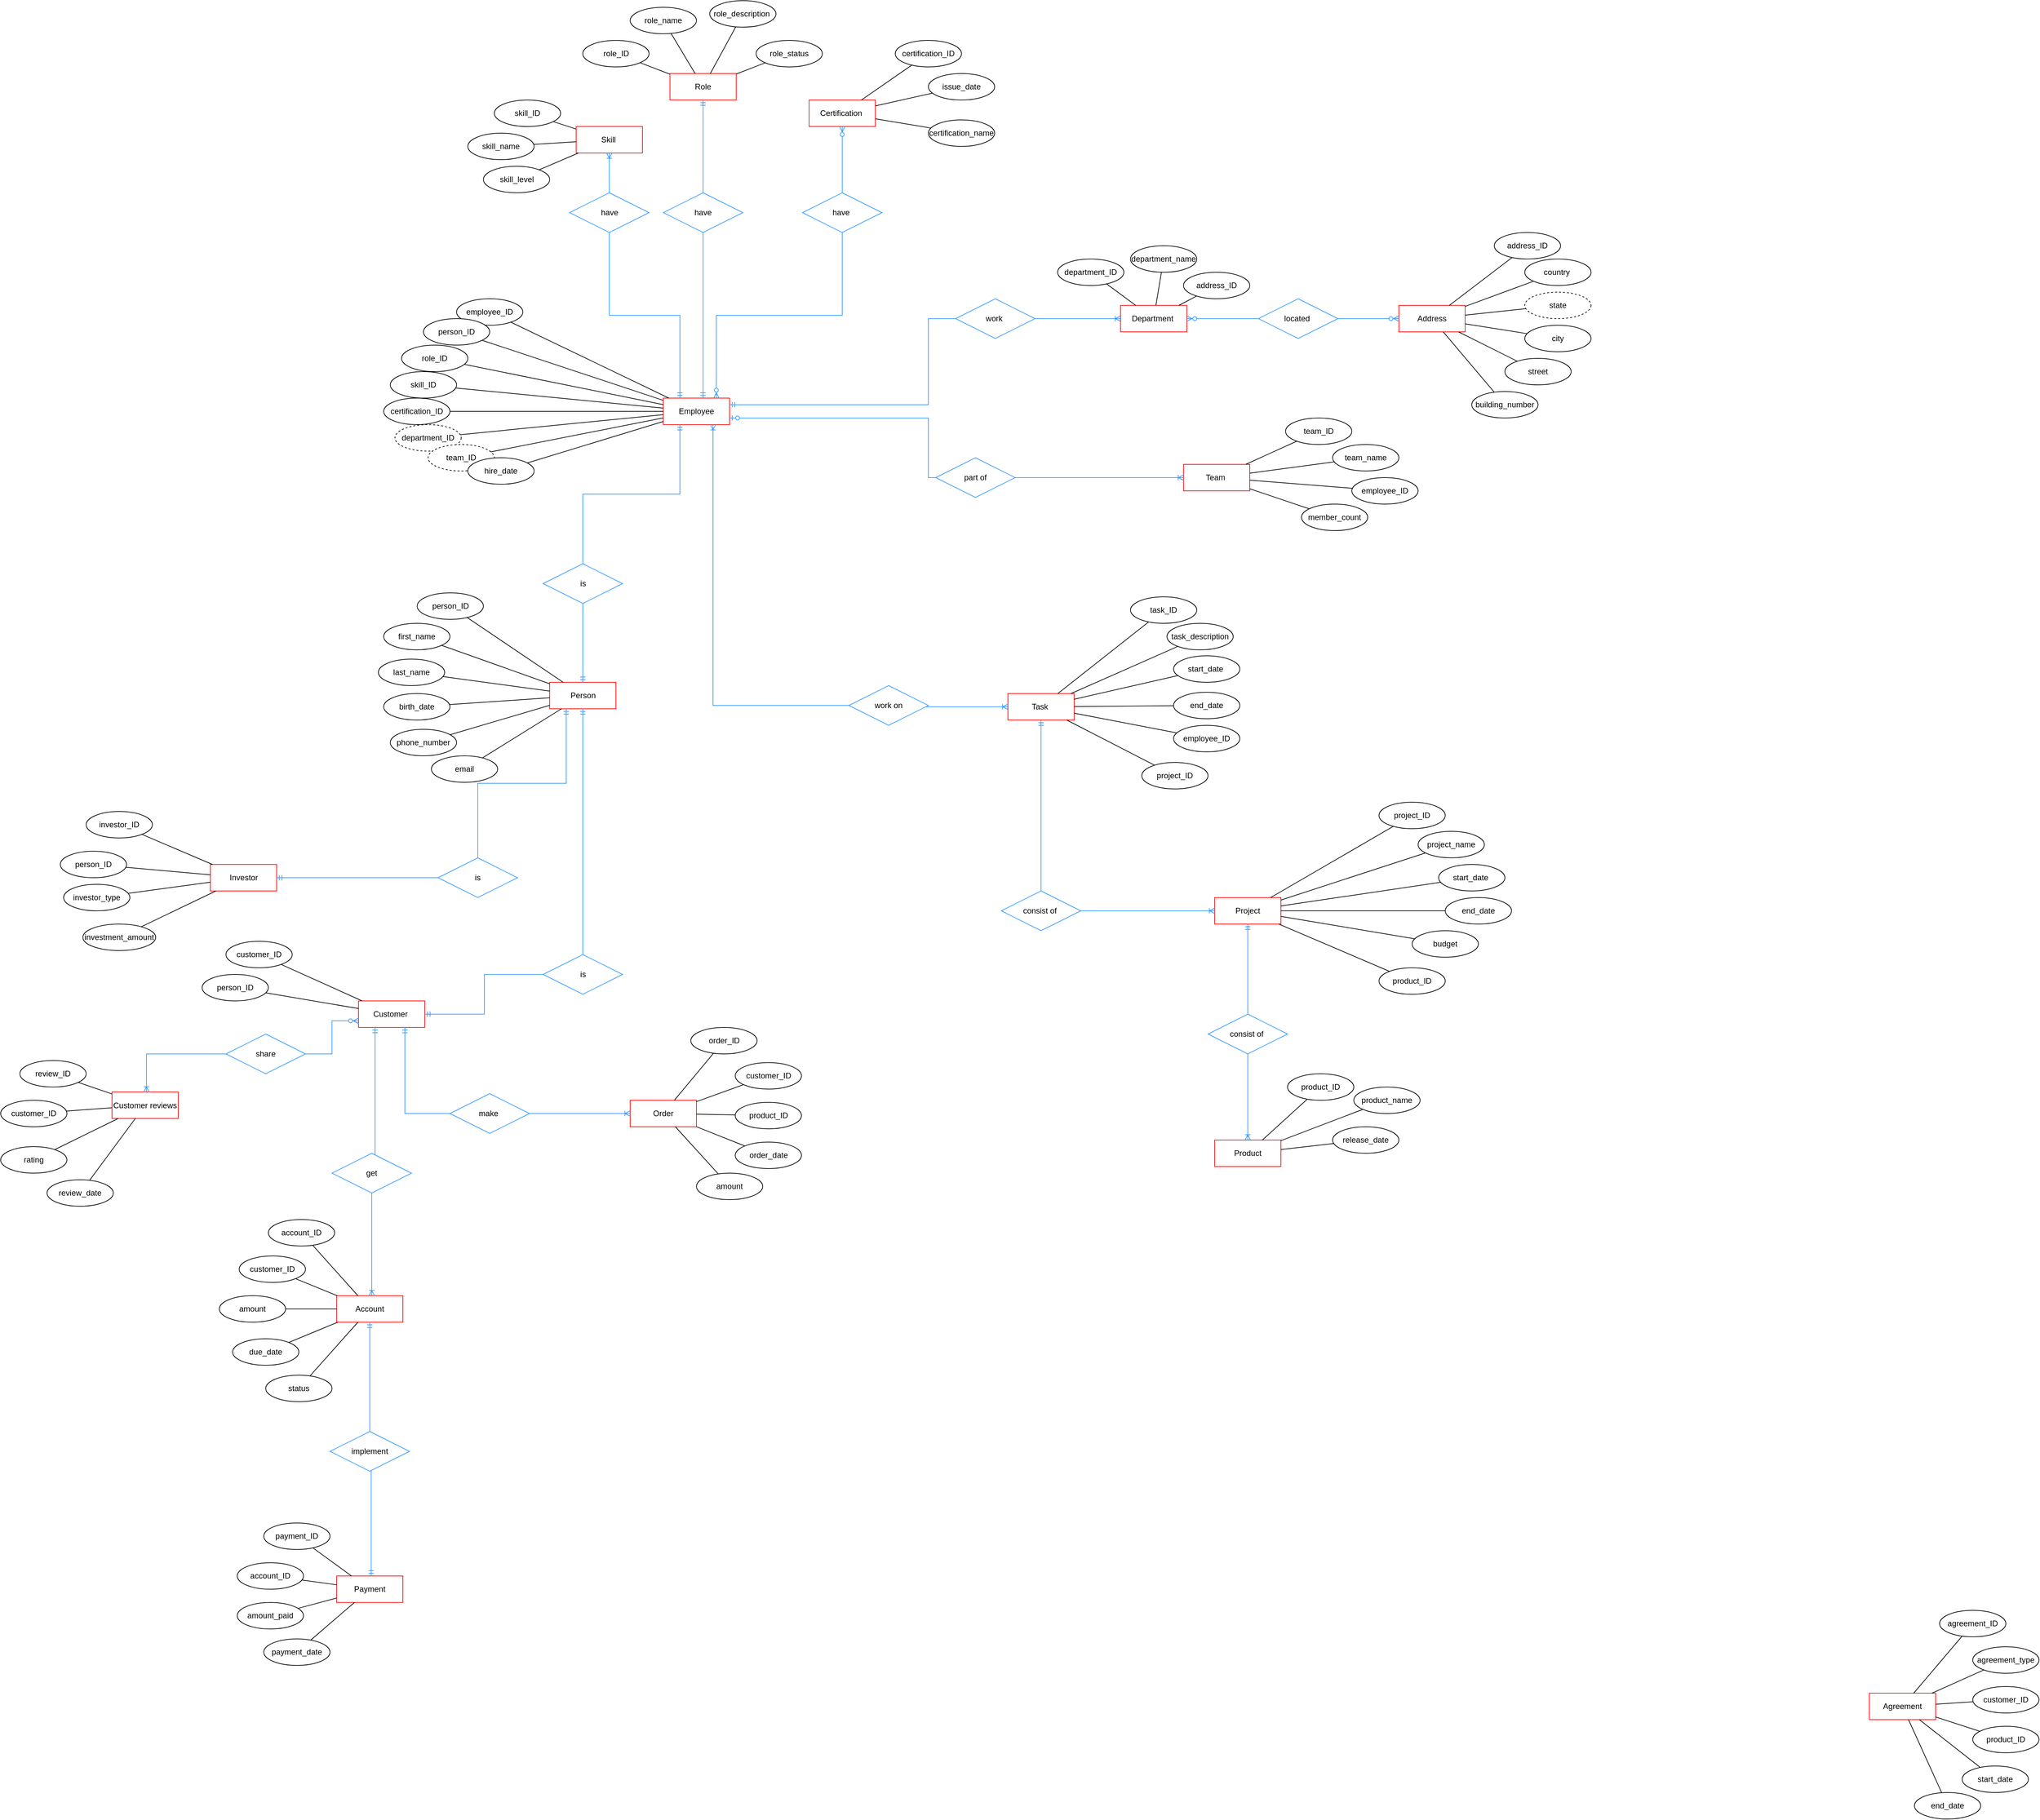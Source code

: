 <mxfile version="24.7.17">
  <diagram name="Сторінка-1" id="1GQm9kah2LmpC54ItX7a">
    <mxGraphModel dx="3686" dy="3952" grid="1" gridSize="10" guides="1" tooltips="1" connect="1" arrows="1" fold="1" page="1" pageScale="1" pageWidth="827" pageHeight="1169" math="0" shadow="0">
      <root>
        <mxCell id="0" />
        <mxCell id="1" parent="0" />
        <mxCell id="kTC0eZ22dBADnU0dDalB-8" value="Employee" style="whiteSpace=wrap;html=1;align=center;strokeColor=#FF0000;" parent="1" vertex="1">
          <mxGeometry x="1110" y="-1030" width="100" height="40" as="geometry" />
        </mxCell>
        <mxCell id="kTC0eZ22dBADnU0dDalB-16" value="Department&amp;nbsp;" style="whiteSpace=wrap;html=1;align=center;strokeColor=#FF0000;" parent="1" vertex="1">
          <mxGeometry x="1800" y="-1170" width="100" height="40" as="geometry" />
        </mxCell>
        <mxCell id="kTC0eZ22dBADnU0dDalB-20" value="Team&amp;nbsp;" style="whiteSpace=wrap;html=1;align=center;strokeColor=#FF0000;" parent="1" vertex="1">
          <mxGeometry x="1895" y="-930" width="100" height="40" as="geometry" />
        </mxCell>
        <mxCell id="kTC0eZ22dBADnU0dDalB-25" value="Product" style="whiteSpace=wrap;html=1;align=center;strokeColor=#FF0000;" parent="1" vertex="1">
          <mxGeometry x="1942" y="90" width="100" height="40" as="geometry" />
        </mxCell>
        <mxCell id="kTC0eZ22dBADnU0dDalB-31" value="Project" style="whiteSpace=wrap;html=1;align=center;strokeColor=#FF0000;" parent="1" vertex="1">
          <mxGeometry x="1942" y="-276" width="100" height="40" as="geometry" />
        </mxCell>
        <mxCell id="kTC0eZ22dBADnU0dDalB-39" value="Customer&amp;nbsp;" style="whiteSpace=wrap;html=1;align=center;strokeColor=#FF0000;" parent="1" vertex="1">
          <mxGeometry x="650" y="-120" width="100" height="40" as="geometry" />
        </mxCell>
        <mxCell id="HxLRwD8P5eZurUxQ76lV-6" value="Role" style="whiteSpace=wrap;html=1;align=center;strokeColor=#FF0000;" parent="1" vertex="1">
          <mxGeometry x="1120" y="-1520.0" width="100" height="40" as="geometry" />
        </mxCell>
        <mxCell id="HxLRwD8P5eZurUxQ76lV-7" value="Task&amp;nbsp;" style="whiteSpace=wrap;html=1;align=center;strokeColor=#FF0000;" parent="1" vertex="1">
          <mxGeometry x="1630" y="-584" width="100" height="40" as="geometry" />
        </mxCell>
        <mxCell id="HxLRwD8P5eZurUxQ76lV-8" value="Skill&amp;nbsp;" style="whiteSpace=wrap;html=1;align=center;strokeColor=#FF0000;" parent="1" vertex="1">
          <mxGeometry x="978.5" y="-1440" width="100" height="40" as="geometry" />
        </mxCell>
        <mxCell id="HxLRwD8P5eZurUxQ76lV-9" value="Agreement" style="whiteSpace=wrap;html=1;align=center;strokeColor=#FF0000;" parent="1" vertex="1">
          <mxGeometry x="2930" y="925" width="100" height="40" as="geometry" />
        </mxCell>
        <mxCell id="HxLRwD8P5eZurUxQ76lV-10" value="Payment" style="whiteSpace=wrap;html=1;align=center;strokeColor=#FF0000;" parent="1" vertex="1">
          <mxGeometry x="617" y="748.1" width="100" height="40" as="geometry" />
        </mxCell>
        <mxCell id="HxLRwD8P5eZurUxQ76lV-11" value="Account" style="whiteSpace=wrap;html=1;align=center;strokeColor=#FF0000;" parent="1" vertex="1">
          <mxGeometry x="617" y="325" width="100" height="40" as="geometry" />
        </mxCell>
        <mxCell id="HxLRwD8P5eZurUxQ76lV-12" value="Order" style="whiteSpace=wrap;html=1;align=center;strokeColor=#FF0000;" parent="1" vertex="1">
          <mxGeometry x="1060" y="30" width="100" height="40" as="geometry" />
        </mxCell>
        <mxCell id="HxLRwD8P5eZurUxQ76lV-15" value="Certification&amp;nbsp;" style="whiteSpace=wrap;html=1;align=center;strokeColor=#FF0000;" parent="1" vertex="1">
          <mxGeometry x="1330" y="-1480" width="100" height="40" as="geometry" />
        </mxCell>
        <mxCell id="HxLRwD8P5eZurUxQ76lV-17" value="last_name" style="ellipse;whiteSpace=wrap;html=1;align=center;" parent="1" vertex="1">
          <mxGeometry x="680" y="-636" width="100" height="40" as="geometry" />
        </mxCell>
        <mxCell id="HxLRwD8P5eZurUxQ76lV-18" value="first_name" style="ellipse;whiteSpace=wrap;html=1;align=center;" parent="1" vertex="1">
          <mxGeometry x="688" y="-690" width="100" height="40" as="geometry" />
        </mxCell>
        <mxCell id="HxLRwD8P5eZurUxQ76lV-19" value="birth_date" style="ellipse;whiteSpace=wrap;html=1;align=center;" parent="1" vertex="1">
          <mxGeometry x="688" y="-584" width="100" height="40" as="geometry" />
        </mxCell>
        <mxCell id="HxLRwD8P5eZurUxQ76lV-20" value="phone_number" style="ellipse;whiteSpace=wrap;html=1;align=center;" parent="1" vertex="1">
          <mxGeometry x="698" y="-530" width="100" height="40" as="geometry" />
        </mxCell>
        <mxCell id="HxLRwD8P5eZurUxQ76lV-21" value="Person" style="whiteSpace=wrap;html=1;align=center;strokeColor=#FF0000;" parent="1" vertex="1">
          <mxGeometry x="938.5" y="-601" width="100" height="40" as="geometry" />
        </mxCell>
        <mxCell id="HxLRwD8P5eZurUxQ76lV-22" value="Address" style="whiteSpace=wrap;html=1;align=center;strokeColor=#FF0000;" parent="1" vertex="1">
          <mxGeometry x="2220" y="-1170" width="100" height="40" as="geometry" />
        </mxCell>
        <mxCell id="HxLRwD8P5eZurUxQ76lV-23" value="email" style="ellipse;whiteSpace=wrap;html=1;align=center;" parent="1" vertex="1">
          <mxGeometry x="760" y="-490" width="100" height="40" as="geometry" />
        </mxCell>
        <mxCell id="HxLRwD8P5eZurUxQ76lV-25" value="person_ID" style="ellipse;whiteSpace=wrap;html=1;align=center;" parent="1" vertex="1">
          <mxGeometry x="738.5" y="-736" width="100" height="40" as="geometry" />
        </mxCell>
        <mxCell id="HxLRwD8P5eZurUxQ76lV-26" value="employee_ID" style="ellipse;whiteSpace=wrap;html=1;align=center;" parent="1" vertex="1">
          <mxGeometry x="798" y="-1180" width="100" height="40" as="geometry" />
        </mxCell>
        <mxCell id="HxLRwD8P5eZurUxQ76lV-27" value="person_ID" style="ellipse;whiteSpace=wrap;html=1;align=center;" parent="1" vertex="1">
          <mxGeometry x="748" y="-1150" width="100" height="40" as="geometry" />
        </mxCell>
        <mxCell id="HxLRwD8P5eZurUxQ76lV-28" value="role_ID" style="ellipse;whiteSpace=wrap;html=1;align=center;" parent="1" vertex="1">
          <mxGeometry x="715" y="-1110" width="100" height="40" as="geometry" />
        </mxCell>
        <mxCell id="HxLRwD8P5eZurUxQ76lV-29" value="skill_ID" style="ellipse;whiteSpace=wrap;html=1;align=center;" parent="1" vertex="1">
          <mxGeometry x="698" y="-1070" width="100" height="40" as="geometry" />
        </mxCell>
        <mxCell id="HxLRwD8P5eZurUxQ76lV-30" value="certification_ID" style="ellipse;whiteSpace=wrap;html=1;align=center;" parent="1" vertex="1">
          <mxGeometry x="688" y="-1030" width="100" height="40" as="geometry" />
        </mxCell>
        <mxCell id="HxLRwD8P5eZurUxQ76lV-33" value="role_ID" style="ellipse;whiteSpace=wrap;html=1;align=center;" parent="1" vertex="1">
          <mxGeometry x="988.5" y="-1570" width="100" height="40" as="geometry" />
        </mxCell>
        <mxCell id="HxLRwD8P5eZurUxQ76lV-34" value="role_name" style="ellipse;whiteSpace=wrap;html=1;align=center;" parent="1" vertex="1">
          <mxGeometry x="1060" y="-1620" width="100" height="40" as="geometry" />
        </mxCell>
        <mxCell id="HxLRwD8P5eZurUxQ76lV-35" value="role_description&amp;nbsp;" style="ellipse;whiteSpace=wrap;html=1;align=center;" parent="1" vertex="1">
          <mxGeometry x="1180" y="-1630" width="100" height="40" as="geometry" />
        </mxCell>
        <mxCell id="HxLRwD8P5eZurUxQ76lV-36" value="role_status" style="ellipse;whiteSpace=wrap;html=1;align=center;" parent="1" vertex="1">
          <mxGeometry x="1250" y="-1570" width="100" height="40" as="geometry" />
        </mxCell>
        <mxCell id="HxLRwD8P5eZurUxQ76lV-37" value="skill_ID" style="ellipse;whiteSpace=wrap;html=1;align=center;" parent="1" vertex="1">
          <mxGeometry x="855" y="-1480" width="100" height="40" as="geometry" />
        </mxCell>
        <mxCell id="HxLRwD8P5eZurUxQ76lV-38" value="skill_name" style="ellipse;whiteSpace=wrap;html=1;align=center;" parent="1" vertex="1">
          <mxGeometry x="815" y="-1430" width="100" height="40" as="geometry" />
        </mxCell>
        <mxCell id="HxLRwD8P5eZurUxQ76lV-39" value="skill_level" style="ellipse;whiteSpace=wrap;html=1;align=center;" parent="1" vertex="1">
          <mxGeometry x="838.5" y="-1380" width="100" height="40" as="geometry" />
        </mxCell>
        <mxCell id="HxLRwD8P5eZurUxQ76lV-40" value="department_ID" style="ellipse;whiteSpace=wrap;html=1;align=center;" parent="1" vertex="1">
          <mxGeometry x="1705" y="-1240" width="100" height="40" as="geometry" />
        </mxCell>
        <mxCell id="HxLRwD8P5eZurUxQ76lV-42" value="department_name" style="ellipse;whiteSpace=wrap;html=1;align=center;" parent="1" vertex="1">
          <mxGeometry x="1815" y="-1260" width="100" height="40" as="geometry" />
        </mxCell>
        <mxCell id="HxLRwD8P5eZurUxQ76lV-46" value="department_ID" style="ellipse;whiteSpace=wrap;html=1;align=center;dashed=1;" parent="1" vertex="1">
          <mxGeometry x="705" y="-990" width="100" height="40" as="geometry" />
        </mxCell>
        <mxCell id="HxLRwD8P5eZurUxQ76lV-47" value="address_ID" style="ellipse;whiteSpace=wrap;html=1;align=center;" parent="1" vertex="1">
          <mxGeometry x="2364" y="-1280" width="100" height="40" as="geometry" />
        </mxCell>
        <mxCell id="HxLRwD8P5eZurUxQ76lV-48" value="city" style="ellipse;whiteSpace=wrap;html=1;align=center;" parent="1" vertex="1">
          <mxGeometry x="2410" y="-1140" width="100" height="40" as="geometry" />
        </mxCell>
        <mxCell id="HxLRwD8P5eZurUxQ76lV-49" value="country&amp;nbsp;" style="ellipse;whiteSpace=wrap;html=1;align=center;" parent="1" vertex="1">
          <mxGeometry x="2410" y="-1240" width="100" height="40" as="geometry" />
        </mxCell>
        <mxCell id="HxLRwD8P5eZurUxQ76lV-50" value="building_number" style="ellipse;whiteSpace=wrap;html=1;align=center;" parent="1" vertex="1">
          <mxGeometry x="2330" y="-1040" width="100" height="40" as="geometry" />
        </mxCell>
        <mxCell id="HxLRwD8P5eZurUxQ76lV-51" value="state" style="ellipse;whiteSpace=wrap;html=1;align=center;dashed=1;" parent="1" vertex="1">
          <mxGeometry x="2410" y="-1190" width="100" height="40" as="geometry" />
        </mxCell>
        <mxCell id="HxLRwD8P5eZurUxQ76lV-52" value="street" style="ellipse;whiteSpace=wrap;html=1;align=center;" parent="1" vertex="1">
          <mxGeometry x="2380" y="-1090" width="100" height="40" as="geometry" />
        </mxCell>
        <mxCell id="HxLRwD8P5eZurUxQ76lV-53" value="address_ID" style="ellipse;whiteSpace=wrap;html=1;align=center;" parent="1" vertex="1">
          <mxGeometry x="1895" y="-1220" width="100" height="40" as="geometry" />
        </mxCell>
        <mxCell id="HxLRwD8P5eZurUxQ76lV-55" value="certification_ID" style="ellipse;whiteSpace=wrap;html=1;align=center;" parent="1" vertex="1">
          <mxGeometry x="1460" y="-1570" width="100" height="40" as="geometry" />
        </mxCell>
        <mxCell id="HxLRwD8P5eZurUxQ76lV-56" value="certification_name" style="ellipse;whiteSpace=wrap;html=1;align=center;" parent="1" vertex="1">
          <mxGeometry x="1510" y="-1450" width="100" height="40" as="geometry" />
        </mxCell>
        <mxCell id="HxLRwD8P5eZurUxQ76lV-57" value="issue_date" style="ellipse;whiteSpace=wrap;html=1;align=center;" parent="1" vertex="1">
          <mxGeometry x="1510" y="-1520" width="100" height="40" as="geometry" />
        </mxCell>
        <mxCell id="w_4l3_z0nk0-UXXXQoOF-1" value="team_ID" style="ellipse;whiteSpace=wrap;html=1;align=center;" parent="1" vertex="1">
          <mxGeometry x="2049" y="-1000" width="100" height="40" as="geometry" />
        </mxCell>
        <mxCell id="w_4l3_z0nk0-UXXXQoOF-2" value="team_name" style="ellipse;whiteSpace=wrap;html=1;align=center;" parent="1" vertex="1">
          <mxGeometry x="2120" y="-960" width="100" height="40" as="geometry" />
        </mxCell>
        <mxCell id="w_4l3_z0nk0-UXXXQoOF-4" value="member_count" style="ellipse;whiteSpace=wrap;html=1;align=center;" parent="1" vertex="1">
          <mxGeometry x="2073" y="-870" width="100" height="40" as="geometry" />
        </mxCell>
        <mxCell id="w_4l3_z0nk0-UXXXQoOF-5" value="project_ID" style="ellipse;whiteSpace=wrap;html=1;align=center;" parent="1" vertex="1">
          <mxGeometry x="2190" y="-420" width="100" height="40" as="geometry" />
        </mxCell>
        <mxCell id="w_4l3_z0nk0-UXXXQoOF-6" value="task_ID" style="ellipse;whiteSpace=wrap;html=1;align=center;" parent="1" vertex="1">
          <mxGeometry x="1815" y="-730" width="100" height="40" as="geometry" />
        </mxCell>
        <mxCell id="w_4l3_z0nk0-UXXXQoOF-7" value="task_description" style="ellipse;whiteSpace=wrap;html=1;align=center;" parent="1" vertex="1">
          <mxGeometry x="1870" y="-690" width="100" height="40" as="geometry" />
        </mxCell>
        <mxCell id="w_4l3_z0nk0-UXXXQoOF-8" value="start_date&amp;nbsp;" style="ellipse;whiteSpace=wrap;html=1;align=center;" parent="1" vertex="1">
          <mxGeometry x="1880" y="-641" width="100" height="40" as="geometry" />
        </mxCell>
        <mxCell id="w_4l3_z0nk0-UXXXQoOF-9" value="end_date" style="ellipse;whiteSpace=wrap;html=1;align=center;" parent="1" vertex="1">
          <mxGeometry x="1880" y="-586" width="100" height="40" as="geometry" />
        </mxCell>
        <mxCell id="w_4l3_z0nk0-UXXXQoOF-10" value="employee_ID" style="ellipse;whiteSpace=wrap;html=1;align=center;" parent="1" vertex="1">
          <mxGeometry x="1880" y="-536" width="100" height="40" as="geometry" />
        </mxCell>
        <mxCell id="w_4l3_z0nk0-UXXXQoOF-11" value="project_ID" style="ellipse;whiteSpace=wrap;html=1;align=center;" parent="1" vertex="1">
          <mxGeometry x="1832" y="-480" width="100" height="40" as="geometry" />
        </mxCell>
        <mxCell id="w_4l3_z0nk0-UXXXQoOF-12" value="project_name" style="ellipse;whiteSpace=wrap;html=1;align=center;" parent="1" vertex="1">
          <mxGeometry x="2249" y="-376" width="100" height="40" as="geometry" />
        </mxCell>
        <mxCell id="w_4l3_z0nk0-UXXXQoOF-14" value="start_date&amp;nbsp;" style="ellipse;whiteSpace=wrap;html=1;align=center;" parent="1" vertex="1">
          <mxGeometry x="2280" y="-326" width="100" height="40" as="geometry" />
        </mxCell>
        <mxCell id="w_4l3_z0nk0-UXXXQoOF-15" value="end_date" style="ellipse;whiteSpace=wrap;html=1;align=center;" parent="1" vertex="1">
          <mxGeometry x="2290" y="-276" width="100" height="40" as="geometry" />
        </mxCell>
        <mxCell id="w_4l3_z0nk0-UXXXQoOF-16" value="budget" style="ellipse;whiteSpace=wrap;html=1;align=center;" parent="1" vertex="1">
          <mxGeometry x="2240" y="-226" width="100" height="40" as="geometry" />
        </mxCell>
        <mxCell id="w_4l3_z0nk0-UXXXQoOF-17" value="product_ID" style="ellipse;whiteSpace=wrap;html=1;align=center;" parent="1" vertex="1">
          <mxGeometry x="2190" y="-170" width="100" height="40" as="geometry" />
        </mxCell>
        <mxCell id="w_4l3_z0nk0-UXXXQoOF-18" value="product_name" style="ellipse;whiteSpace=wrap;html=1;align=center;" parent="1" vertex="1">
          <mxGeometry x="2152" y="10" width="100" height="40" as="geometry" />
        </mxCell>
        <mxCell id="w_4l3_z0nk0-UXXXQoOF-19" value="product_ID" style="ellipse;whiteSpace=wrap;html=1;align=center;" parent="1" vertex="1">
          <mxGeometry x="2052" y="-10" width="100" height="40" as="geometry" />
        </mxCell>
        <mxCell id="w_4l3_z0nk0-UXXXQoOF-20" value="release_date" style="ellipse;whiteSpace=wrap;html=1;align=center;" parent="1" vertex="1">
          <mxGeometry x="2120" y="70" width="100" height="40" as="geometry" />
        </mxCell>
        <mxCell id="w_4l3_z0nk0-UXXXQoOF-21" value="customer_ID" style="ellipse;whiteSpace=wrap;html=1;align=center;" parent="1" vertex="1">
          <mxGeometry x="450" y="-210" width="100" height="40" as="geometry" />
        </mxCell>
        <mxCell id="w_4l3_z0nk0-UXXXQoOF-22" value="person_ID" style="ellipse;whiteSpace=wrap;html=1;align=center;" parent="1" vertex="1">
          <mxGeometry x="414" y="-160" width="100" height="40" as="geometry" />
        </mxCell>
        <mxCell id="w_4l3_z0nk0-UXXXQoOF-27" value="Customer reviews" style="whiteSpace=wrap;html=1;align=center;strokeColor=#FF0000;" parent="1" vertex="1">
          <mxGeometry x="278" y="17.5" width="100" height="40" as="geometry" />
        </mxCell>
        <mxCell id="w_4l3_z0nk0-UXXXQoOF-29" value="order_ID" style="ellipse;whiteSpace=wrap;html=1;align=center;" parent="1" vertex="1">
          <mxGeometry x="1151.5" y="-80" width="100" height="40" as="geometry" />
        </mxCell>
        <mxCell id="w_4l3_z0nk0-UXXXQoOF-30" value="account_ID" style="ellipse;whiteSpace=wrap;html=1;align=center;" parent="1" vertex="1">
          <mxGeometry x="514" y="210" width="100" height="40" as="geometry" />
        </mxCell>
        <mxCell id="w_4l3_z0nk0-UXXXQoOF-31" value="payment_ID" style="ellipse;whiteSpace=wrap;html=1;align=center;" parent="1" vertex="1">
          <mxGeometry x="507" y="668.1" width="100" height="40" as="geometry" />
        </mxCell>
        <mxCell id="w_4l3_z0nk0-UXXXQoOF-32" value="agreement_ID" style="ellipse;whiteSpace=wrap;html=1;align=center;" parent="1" vertex="1">
          <mxGeometry x="3036" y="800" width="100" height="40" as="geometry" />
        </mxCell>
        <mxCell id="w_4l3_z0nk0-UXXXQoOF-34" value="customer_ID" style="ellipse;whiteSpace=wrap;html=1;align=center;" parent="1" vertex="1">
          <mxGeometry x="1218.5" y="-26.9" width="100" height="40" as="geometry" />
        </mxCell>
        <mxCell id="w_4l3_z0nk0-UXXXQoOF-35" value="product_ID" style="ellipse;whiteSpace=wrap;html=1;align=center;" parent="1" vertex="1">
          <mxGeometry x="1218.5" y="33.1" width="100" height="40" as="geometry" />
        </mxCell>
        <mxCell id="w_4l3_z0nk0-UXXXQoOF-36" value="order_date" style="ellipse;whiteSpace=wrap;html=1;align=center;" parent="1" vertex="1">
          <mxGeometry x="1218.5" y="93.1" width="100" height="40" as="geometry" />
        </mxCell>
        <mxCell id="w_4l3_z0nk0-UXXXQoOF-37" value="amount" style="ellipse;whiteSpace=wrap;html=1;align=center;" parent="1" vertex="1">
          <mxGeometry x="1160" y="140" width="100" height="40" as="geometry" />
        </mxCell>
        <mxCell id="w_4l3_z0nk0-UXXXQoOF-38" value="customer_ID" style="ellipse;whiteSpace=wrap;html=1;align=center;" parent="1" vertex="1">
          <mxGeometry x="470" y="265" width="100" height="40" as="geometry" />
        </mxCell>
        <mxCell id="w_4l3_z0nk0-UXXXQoOF-39" value="amount" style="ellipse;whiteSpace=wrap;html=1;align=center;" parent="1" vertex="1">
          <mxGeometry x="440" y="325" width="100" height="40" as="geometry" />
        </mxCell>
        <mxCell id="w_4l3_z0nk0-UXXXQoOF-40" value="due_date" style="ellipse;whiteSpace=wrap;html=1;align=center;" parent="1" vertex="1">
          <mxGeometry x="460" y="390" width="100" height="40" as="geometry" />
        </mxCell>
        <mxCell id="w_4l3_z0nk0-UXXXQoOF-42" value="agreement_type" style="ellipse;whiteSpace=wrap;html=1;align=center;" parent="1" vertex="1">
          <mxGeometry x="3086" y="855" width="100" height="40" as="geometry" />
        </mxCell>
        <mxCell id="w_4l3_z0nk0-UXXXQoOF-43" value="status" style="ellipse;whiteSpace=wrap;html=1;align=center;" parent="1" vertex="1">
          <mxGeometry x="510" y="445" width="100" height="40" as="geometry" />
        </mxCell>
        <mxCell id="w_4l3_z0nk0-UXXXQoOF-44" value="account_ID" style="ellipse;whiteSpace=wrap;html=1;align=center;" parent="1" vertex="1">
          <mxGeometry x="467" y="728.1" width="100" height="40" as="geometry" />
        </mxCell>
        <mxCell id="w_4l3_z0nk0-UXXXQoOF-45" value="amount_paid" style="ellipse;whiteSpace=wrap;html=1;align=center;" parent="1" vertex="1">
          <mxGeometry x="467" y="788.1" width="100" height="40" as="geometry" />
        </mxCell>
        <mxCell id="w_4l3_z0nk0-UXXXQoOF-46" value="payment_date" style="ellipse;whiteSpace=wrap;html=1;align=center;" parent="1" vertex="1">
          <mxGeometry x="507" y="843.1" width="100" height="40" as="geometry" />
        </mxCell>
        <mxCell id="w_4l3_z0nk0-UXXXQoOF-47" value="customer_ID" style="ellipse;whiteSpace=wrap;html=1;align=center;" parent="1" vertex="1">
          <mxGeometry x="3086" y="915" width="100" height="40" as="geometry" />
        </mxCell>
        <mxCell id="w_4l3_z0nk0-UXXXQoOF-48" value="product_ID" style="ellipse;whiteSpace=wrap;html=1;align=center;" parent="1" vertex="1">
          <mxGeometry x="3086" y="975" width="100" height="40" as="geometry" />
        </mxCell>
        <mxCell id="w_4l3_z0nk0-UXXXQoOF-49" value="start_date" style="ellipse;whiteSpace=wrap;html=1;align=center;" parent="1" vertex="1">
          <mxGeometry x="3070" y="1035" width="100" height="40" as="geometry" />
        </mxCell>
        <mxCell id="w_4l3_z0nk0-UXXXQoOF-50" value="end_date" style="ellipse;whiteSpace=wrap;html=1;align=center;" parent="1" vertex="1">
          <mxGeometry x="2998" y="1075" width="100" height="40" as="geometry" />
        </mxCell>
        <mxCell id="-akh_3bQNF9zqWhWP-Ex-2" value="Investor" style="whiteSpace=wrap;html=1;align=center;strokeColor=#FF0000;" parent="1" vertex="1">
          <mxGeometry x="426.5" y="-326" width="100" height="40" as="geometry" />
        </mxCell>
        <mxCell id="-akh_3bQNF9zqWhWP-Ex-3" value="investor_ID" style="ellipse;whiteSpace=wrap;html=1;align=center;" parent="1" vertex="1">
          <mxGeometry x="239" y="-406" width="100" height="40" as="geometry" />
        </mxCell>
        <mxCell id="-akh_3bQNF9zqWhWP-Ex-5" value="person_ID" style="ellipse;whiteSpace=wrap;html=1;align=center;" parent="1" vertex="1">
          <mxGeometry x="200" y="-346" width="100" height="40" as="geometry" />
        </mxCell>
        <mxCell id="-akh_3bQNF9zqWhWP-Ex-7" value="investment_amount" style="ellipse;whiteSpace=wrap;html=1;align=center;" parent="1" vertex="1">
          <mxGeometry x="234" y="-236" width="110" height="40" as="geometry" />
        </mxCell>
        <mxCell id="-akh_3bQNF9zqWhWP-Ex-8" value="investor_type" style="ellipse;whiteSpace=wrap;html=1;align=center;" parent="1" vertex="1">
          <mxGeometry x="205" y="-296" width="100" height="40" as="geometry" />
        </mxCell>
        <mxCell id="-akh_3bQNF9zqWhWP-Ex-9" value="review_ID" style="ellipse;whiteSpace=wrap;html=1;align=center;" parent="1" vertex="1">
          <mxGeometry x="139" y="-30" width="100" height="40" as="geometry" />
        </mxCell>
        <mxCell id="-akh_3bQNF9zqWhWP-Ex-10" value="customer_ID" style="ellipse;whiteSpace=wrap;html=1;align=center;" parent="1" vertex="1">
          <mxGeometry x="110" y="30" width="100" height="40" as="geometry" />
        </mxCell>
        <mxCell id="-akh_3bQNF9zqWhWP-Ex-12" value="rating" style="ellipse;whiteSpace=wrap;html=1;align=center;" parent="1" vertex="1">
          <mxGeometry x="110" y="100" width="100" height="40" as="geometry" />
        </mxCell>
        <mxCell id="-akh_3bQNF9zqWhWP-Ex-14" value="review_date" style="ellipse;whiteSpace=wrap;html=1;align=center;" parent="1" vertex="1">
          <mxGeometry x="180" y="150" width="100" height="40" as="geometry" />
        </mxCell>
        <mxCell id="kOA6qTZB-Go1yCE-uI7u-1" value="" style="endArrow=none;html=1;rounded=0;" edge="1" parent="1" source="HxLRwD8P5eZurUxQ76lV-25" target="HxLRwD8P5eZurUxQ76lV-21">
          <mxGeometry relative="1" as="geometry">
            <mxPoint x="937.5" y="-474.5" as="sourcePoint" />
            <mxPoint x="1097.5" y="-474.5" as="targetPoint" />
          </mxGeometry>
        </mxCell>
        <mxCell id="kOA6qTZB-Go1yCE-uI7u-2" value="" style="endArrow=none;html=1;rounded=0;" edge="1" parent="1" source="HxLRwD8P5eZurUxQ76lV-18" target="HxLRwD8P5eZurUxQ76lV-21">
          <mxGeometry relative="1" as="geometry">
            <mxPoint x="1677.5" y="-282.5" as="sourcePoint" />
            <mxPoint x="1837.5" y="-282.5" as="targetPoint" />
          </mxGeometry>
        </mxCell>
        <mxCell id="kOA6qTZB-Go1yCE-uI7u-3" value="" style="endArrow=none;html=1;rounded=0;" edge="1" parent="1" source="HxLRwD8P5eZurUxQ76lV-23" target="HxLRwD8P5eZurUxQ76lV-21">
          <mxGeometry relative="1" as="geometry">
            <mxPoint x="1677.5" y="-282.5" as="sourcePoint" />
            <mxPoint x="1837.5" y="-282.5" as="targetPoint" />
          </mxGeometry>
        </mxCell>
        <mxCell id="kOA6qTZB-Go1yCE-uI7u-4" value="" style="endArrow=none;html=1;rounded=0;" edge="1" parent="1" source="HxLRwD8P5eZurUxQ76lV-20" target="HxLRwD8P5eZurUxQ76lV-21">
          <mxGeometry relative="1" as="geometry">
            <mxPoint x="1167.5" y="-272.5" as="sourcePoint" />
            <mxPoint x="1327.5" y="-272.5" as="targetPoint" />
          </mxGeometry>
        </mxCell>
        <mxCell id="kOA6qTZB-Go1yCE-uI7u-5" value="" style="endArrow=none;html=1;rounded=0;" edge="1" parent="1" source="HxLRwD8P5eZurUxQ76lV-19" target="HxLRwD8P5eZurUxQ76lV-21">
          <mxGeometry relative="1" as="geometry">
            <mxPoint x="1677.5" y="-282.5" as="sourcePoint" />
            <mxPoint x="1837.5" y="-282.5" as="targetPoint" />
          </mxGeometry>
        </mxCell>
        <mxCell id="kOA6qTZB-Go1yCE-uI7u-6" value="" style="endArrow=none;html=1;rounded=0;" edge="1" parent="1" source="HxLRwD8P5eZurUxQ76lV-17" target="HxLRwD8P5eZurUxQ76lV-21">
          <mxGeometry relative="1" as="geometry">
            <mxPoint x="1677.5" y="-282.5" as="sourcePoint" />
            <mxPoint x="1837.5" y="-282.5" as="targetPoint" />
          </mxGeometry>
        </mxCell>
        <mxCell id="kOA6qTZB-Go1yCE-uI7u-8" value="" style="endArrow=none;html=1;rounded=0;" edge="1" parent="1" source="HxLRwD8P5eZurUxQ76lV-36" target="HxLRwD8P5eZurUxQ76lV-6">
          <mxGeometry relative="1" as="geometry">
            <mxPoint x="1050" y="-1113.35" as="sourcePoint" />
            <mxPoint x="1210" y="-1113.35" as="targetPoint" />
          </mxGeometry>
        </mxCell>
        <mxCell id="kOA6qTZB-Go1yCE-uI7u-9" value="" style="endArrow=none;html=1;rounded=0;" edge="1" parent="1" source="HxLRwD8P5eZurUxQ76lV-46" target="kTC0eZ22dBADnU0dDalB-8">
          <mxGeometry relative="1" as="geometry">
            <mxPoint x="1300" y="-842.5" as="sourcePoint" />
            <mxPoint x="1460" y="-842.5" as="targetPoint" />
          </mxGeometry>
        </mxCell>
        <mxCell id="kOA6qTZB-Go1yCE-uI7u-11" value="" style="endArrow=none;html=1;rounded=0;" edge="1" parent="1" source="HxLRwD8P5eZurUxQ76lV-30" target="kTC0eZ22dBADnU0dDalB-8">
          <mxGeometry relative="1" as="geometry">
            <mxPoint x="1250" y="-782.5" as="sourcePoint" />
            <mxPoint x="1410" y="-782.5" as="targetPoint" />
          </mxGeometry>
        </mxCell>
        <mxCell id="kOA6qTZB-Go1yCE-uI7u-12" value="" style="endArrow=none;html=1;rounded=0;" edge="1" parent="1" source="HxLRwD8P5eZurUxQ76lV-29" target="kTC0eZ22dBADnU0dDalB-8">
          <mxGeometry relative="1" as="geometry">
            <mxPoint x="1280" y="-842.5" as="sourcePoint" />
            <mxPoint x="1440" y="-842.5" as="targetPoint" />
          </mxGeometry>
        </mxCell>
        <mxCell id="kOA6qTZB-Go1yCE-uI7u-13" value="" style="endArrow=none;html=1;rounded=0;" edge="1" parent="1" source="HxLRwD8P5eZurUxQ76lV-28" target="kTC0eZ22dBADnU0dDalB-8">
          <mxGeometry relative="1" as="geometry">
            <mxPoint x="1220" y="-847" as="sourcePoint" />
            <mxPoint x="1380" y="-847" as="targetPoint" />
          </mxGeometry>
        </mxCell>
        <mxCell id="kOA6qTZB-Go1yCE-uI7u-14" value="" style="endArrow=none;html=1;rounded=0;" edge="1" parent="1" source="HxLRwD8P5eZurUxQ76lV-27" target="kTC0eZ22dBADnU0dDalB-8">
          <mxGeometry relative="1" as="geometry">
            <mxPoint x="1180" y="-1002.5" as="sourcePoint" />
            <mxPoint x="1410" y="-782.5" as="targetPoint" />
          </mxGeometry>
        </mxCell>
        <mxCell id="kOA6qTZB-Go1yCE-uI7u-15" value="" style="endArrow=none;html=1;rounded=0;" edge="1" parent="1" source="HxLRwD8P5eZurUxQ76lV-26" target="kTC0eZ22dBADnU0dDalB-8">
          <mxGeometry relative="1" as="geometry">
            <mxPoint x="1190.671" y="-1110.461" as="sourcePoint" />
            <mxPoint x="1410" y="-782.5" as="targetPoint" />
          </mxGeometry>
        </mxCell>
        <mxCell id="kOA6qTZB-Go1yCE-uI7u-17" value="" style="endArrow=none;html=1;rounded=0;" edge="1" parent="1" source="HxLRwD8P5eZurUxQ76lV-35" target="HxLRwD8P5eZurUxQ76lV-6">
          <mxGeometry relative="1" as="geometry">
            <mxPoint x="1320" y="-1183.35" as="sourcePoint" />
            <mxPoint x="1480" y="-1183.35" as="targetPoint" />
          </mxGeometry>
        </mxCell>
        <mxCell id="kOA6qTZB-Go1yCE-uI7u-18" value="" style="endArrow=none;html=1;rounded=0;" edge="1" parent="1" source="HxLRwD8P5eZurUxQ76lV-34" target="HxLRwD8P5eZurUxQ76lV-6">
          <mxGeometry relative="1" as="geometry">
            <mxPoint x="1470" y="-1305.35" as="sourcePoint" />
            <mxPoint x="1480" y="-1183.35" as="targetPoint" />
          </mxGeometry>
        </mxCell>
        <mxCell id="kOA6qTZB-Go1yCE-uI7u-19" value="" style="endArrow=none;html=1;rounded=0;" edge="1" parent="1" source="HxLRwD8P5eZurUxQ76lV-33" target="HxLRwD8P5eZurUxQ76lV-6">
          <mxGeometry relative="1" as="geometry">
            <mxPoint x="1500.697" y="-1350.063" as="sourcePoint" />
            <mxPoint x="1480" y="-1183.35" as="targetPoint" />
          </mxGeometry>
        </mxCell>
        <mxCell id="kOA6qTZB-Go1yCE-uI7u-20" value="" style="endArrow=none;html=1;rounded=0;" edge="1" parent="1" source="HxLRwD8P5eZurUxQ76lV-8" target="HxLRwD8P5eZurUxQ76lV-39">
          <mxGeometry relative="1" as="geometry">
            <mxPoint x="799" y="-1247.5" as="sourcePoint" />
            <mxPoint x="959" y="-1247.5" as="targetPoint" />
          </mxGeometry>
        </mxCell>
        <mxCell id="kOA6qTZB-Go1yCE-uI7u-21" value="" style="endArrow=none;html=1;rounded=0;" edge="1" parent="1" source="HxLRwD8P5eZurUxQ76lV-8" target="HxLRwD8P5eZurUxQ76lV-38">
          <mxGeometry relative="1" as="geometry">
            <mxPoint x="799" y="-1247.5" as="sourcePoint" />
            <mxPoint x="959" y="-1247.5" as="targetPoint" />
          </mxGeometry>
        </mxCell>
        <mxCell id="kOA6qTZB-Go1yCE-uI7u-22" value="" style="endArrow=none;html=1;rounded=0;" edge="1" parent="1" source="HxLRwD8P5eZurUxQ76lV-8" target="HxLRwD8P5eZurUxQ76lV-37">
          <mxGeometry relative="1" as="geometry">
            <mxPoint x="799" y="-1247.5" as="sourcePoint" />
            <mxPoint x="959" y="-1247.5" as="targetPoint" />
          </mxGeometry>
        </mxCell>
        <mxCell id="kOA6qTZB-Go1yCE-uI7u-23" value="" style="endArrow=none;html=1;rounded=0;" edge="1" parent="1" source="HxLRwD8P5eZurUxQ76lV-15" target="HxLRwD8P5eZurUxQ76lV-56">
          <mxGeometry relative="1" as="geometry">
            <mxPoint x="1660" y="-1450" as="sourcePoint" />
            <mxPoint x="1620.23" y="-1468.086" as="targetPoint" />
          </mxGeometry>
        </mxCell>
        <mxCell id="kOA6qTZB-Go1yCE-uI7u-24" value="" style="endArrow=none;html=1;rounded=0;" edge="1" parent="1" source="HxLRwD8P5eZurUxQ76lV-57" target="HxLRwD8P5eZurUxQ76lV-15">
          <mxGeometry relative="1" as="geometry">
            <mxPoint x="1617.007" y="-1509.789" as="sourcePoint" />
            <mxPoint x="1220" y="-1337.5" as="targetPoint" />
          </mxGeometry>
        </mxCell>
        <mxCell id="kOA6qTZB-Go1yCE-uI7u-25" value="" style="endArrow=none;html=1;rounded=0;" edge="1" parent="1" source="HxLRwD8P5eZurUxQ76lV-15" target="HxLRwD8P5eZurUxQ76lV-55">
          <mxGeometry relative="1" as="geometry">
            <mxPoint x="1730" y="-1557.5" as="sourcePoint" />
            <mxPoint x="1220" y="-1337.5" as="targetPoint" />
          </mxGeometry>
        </mxCell>
        <mxCell id="kOA6qTZB-Go1yCE-uI7u-26" value="" style="endArrow=none;html=1;rounded=0;" edge="1" parent="1" source="kTC0eZ22dBADnU0dDalB-16" target="HxLRwD8P5eZurUxQ76lV-42">
          <mxGeometry relative="1" as="geometry">
            <mxPoint x="1920" y="-850" as="sourcePoint" />
            <mxPoint x="2080" y="-850" as="targetPoint" />
          </mxGeometry>
        </mxCell>
        <mxCell id="kOA6qTZB-Go1yCE-uI7u-27" value="" style="endArrow=none;html=1;rounded=0;" edge="1" parent="1" source="kTC0eZ22dBADnU0dDalB-16" target="HxLRwD8P5eZurUxQ76lV-53">
          <mxGeometry relative="1" as="geometry">
            <mxPoint x="1900" y="-810" as="sourcePoint" />
            <mxPoint x="2060" y="-810" as="targetPoint" />
          </mxGeometry>
        </mxCell>
        <mxCell id="kOA6qTZB-Go1yCE-uI7u-28" value="" style="endArrow=none;html=1;rounded=0;" edge="1" parent="1" source="HxLRwD8P5eZurUxQ76lV-50" target="HxLRwD8P5eZurUxQ76lV-22">
          <mxGeometry relative="1" as="geometry">
            <mxPoint x="1841.5" y="-800" as="sourcePoint" />
            <mxPoint x="2001.5" y="-800" as="targetPoint" />
          </mxGeometry>
        </mxCell>
        <mxCell id="kOA6qTZB-Go1yCE-uI7u-29" value="" style="endArrow=none;html=1;rounded=0;" edge="1" parent="1" source="kTC0eZ22dBADnU0dDalB-16" target="HxLRwD8P5eZurUxQ76lV-40">
          <mxGeometry relative="1" as="geometry">
            <mxPoint x="1350" y="-1210" as="sourcePoint" />
            <mxPoint x="1510" y="-1210" as="targetPoint" />
          </mxGeometry>
        </mxCell>
        <mxCell id="kOA6qTZB-Go1yCE-uI7u-31" value="" style="endArrow=none;html=1;rounded=0;" edge="1" parent="1" source="HxLRwD8P5eZurUxQ76lV-52" target="HxLRwD8P5eZurUxQ76lV-22">
          <mxGeometry relative="1" as="geometry">
            <mxPoint x="1988.5" y="-880" as="sourcePoint" />
            <mxPoint x="2148.5" y="-880" as="targetPoint" />
          </mxGeometry>
        </mxCell>
        <mxCell id="kOA6qTZB-Go1yCE-uI7u-32" value="" style="endArrow=none;html=1;rounded=0;" edge="1" parent="1" source="HxLRwD8P5eZurUxQ76lV-48" target="HxLRwD8P5eZurUxQ76lV-22">
          <mxGeometry relative="1" as="geometry">
            <mxPoint x="2761.5" y="-1100" as="sourcePoint" />
            <mxPoint x="1951.5" y="-820" as="targetPoint" />
          </mxGeometry>
        </mxCell>
        <mxCell id="kOA6qTZB-Go1yCE-uI7u-33" value="" style="endArrow=none;html=1;rounded=0;" edge="1" parent="1" source="HxLRwD8P5eZurUxQ76lV-51" target="HxLRwD8P5eZurUxQ76lV-22">
          <mxGeometry relative="1" as="geometry">
            <mxPoint x="2761.5" y="-1100" as="sourcePoint" />
            <mxPoint x="2921.5" y="-1100" as="targetPoint" />
          </mxGeometry>
        </mxCell>
        <mxCell id="kOA6qTZB-Go1yCE-uI7u-34" value="" style="endArrow=none;html=1;rounded=0;" edge="1" parent="1" source="HxLRwD8P5eZurUxQ76lV-49" target="HxLRwD8P5eZurUxQ76lV-22">
          <mxGeometry relative="1" as="geometry">
            <mxPoint x="1841.5" y="-1090" as="sourcePoint" />
            <mxPoint x="2001.5" y="-1090" as="targetPoint" />
          </mxGeometry>
        </mxCell>
        <mxCell id="kOA6qTZB-Go1yCE-uI7u-35" value="" style="endArrow=none;html=1;rounded=0;" edge="1" parent="1" source="HxLRwD8P5eZurUxQ76lV-47" target="HxLRwD8P5eZurUxQ76lV-22">
          <mxGeometry relative="1" as="geometry">
            <mxPoint x="2761.5" y="-1100" as="sourcePoint" />
            <mxPoint x="2921.5" y="-1100" as="targetPoint" />
          </mxGeometry>
        </mxCell>
        <mxCell id="kOA6qTZB-Go1yCE-uI7u-36" value="" style="endArrow=none;html=1;rounded=0;" edge="1" parent="1" source="w_4l3_z0nk0-UXXXQoOF-4" target="kTC0eZ22dBADnU0dDalB-20">
          <mxGeometry relative="1" as="geometry">
            <mxPoint x="2390" y="-670" as="sourcePoint" />
            <mxPoint x="2550" y="-670" as="targetPoint" />
          </mxGeometry>
        </mxCell>
        <mxCell id="kOA6qTZB-Go1yCE-uI7u-37" value="" style="endArrow=none;html=1;rounded=0;" edge="1" parent="1" source="w_4l3_z0nk0-UXXXQoOF-2" target="kTC0eZ22dBADnU0dDalB-20">
          <mxGeometry relative="1" as="geometry">
            <mxPoint x="2130" y="-680" as="sourcePoint" />
            <mxPoint x="2290" y="-680" as="targetPoint" />
          </mxGeometry>
        </mxCell>
        <mxCell id="kOA6qTZB-Go1yCE-uI7u-38" value="" style="endArrow=none;html=1;rounded=0;" edge="1" parent="1" source="w_4l3_z0nk0-UXXXQoOF-1" target="kTC0eZ22dBADnU0dDalB-20">
          <mxGeometry relative="1" as="geometry">
            <mxPoint x="2390" y="-670" as="sourcePoint" />
            <mxPoint x="2550" y="-670" as="targetPoint" />
          </mxGeometry>
        </mxCell>
        <mxCell id="kOA6qTZB-Go1yCE-uI7u-39" value="" style="endArrow=none;html=1;rounded=0;" edge="1" parent="1" source="w_4l3_z0nk0-UXXXQoOF-10" target="HxLRwD8P5eZurUxQ76lV-7">
          <mxGeometry relative="1" as="geometry">
            <mxPoint x="1176" y="-276" as="sourcePoint" />
            <mxPoint x="1336" y="-276" as="targetPoint" />
          </mxGeometry>
        </mxCell>
        <mxCell id="kOA6qTZB-Go1yCE-uI7u-40" value="" style="endArrow=none;html=1;rounded=0;" edge="1" parent="1" source="w_4l3_z0nk0-UXXXQoOF-11" target="HxLRwD8P5eZurUxQ76lV-7">
          <mxGeometry relative="1" as="geometry">
            <mxPoint x="1151" y="-267" as="sourcePoint" />
            <mxPoint x="1311" y="-267" as="targetPoint" />
          </mxGeometry>
        </mxCell>
        <mxCell id="kOA6qTZB-Go1yCE-uI7u-41" value="" style="endArrow=none;html=1;rounded=0;" edge="1" parent="1" source="w_4l3_z0nk0-UXXXQoOF-9" target="HxLRwD8P5eZurUxQ76lV-7">
          <mxGeometry relative="1" as="geometry">
            <mxPoint x="1176" y="-276" as="sourcePoint" />
            <mxPoint x="1336" y="-276" as="targetPoint" />
          </mxGeometry>
        </mxCell>
        <mxCell id="kOA6qTZB-Go1yCE-uI7u-42" value="" style="endArrow=none;html=1;rounded=0;" edge="1" parent="1" source="w_4l3_z0nk0-UXXXQoOF-8" target="HxLRwD8P5eZurUxQ76lV-7">
          <mxGeometry relative="1" as="geometry">
            <mxPoint x="1176" y="-276" as="sourcePoint" />
            <mxPoint x="1336" y="-276" as="targetPoint" />
          </mxGeometry>
        </mxCell>
        <mxCell id="kOA6qTZB-Go1yCE-uI7u-43" value="" style="endArrow=none;html=1;rounded=0;" edge="1" parent="1" source="w_4l3_z0nk0-UXXXQoOF-7" target="HxLRwD8P5eZurUxQ76lV-7">
          <mxGeometry relative="1" as="geometry">
            <mxPoint x="1176" y="-276" as="sourcePoint" />
            <mxPoint x="1336" y="-276" as="targetPoint" />
          </mxGeometry>
        </mxCell>
        <mxCell id="kOA6qTZB-Go1yCE-uI7u-44" value="" style="endArrow=none;html=1;rounded=0;" edge="1" parent="1" source="w_4l3_z0nk0-UXXXQoOF-6" target="HxLRwD8P5eZurUxQ76lV-7">
          <mxGeometry relative="1" as="geometry">
            <mxPoint x="1176" y="-276" as="sourcePoint" />
            <mxPoint x="1336" y="-276" as="targetPoint" />
          </mxGeometry>
        </mxCell>
        <mxCell id="kOA6qTZB-Go1yCE-uI7u-47" value="" style="endArrow=none;html=1;rounded=0;" edge="1" parent="1" source="w_4l3_z0nk0-UXXXQoOF-17" target="kTC0eZ22dBADnU0dDalB-31">
          <mxGeometry relative="1" as="geometry">
            <mxPoint x="1734" y="265" as="sourcePoint" />
            <mxPoint x="1724" y="85" as="targetPoint" />
          </mxGeometry>
        </mxCell>
        <mxCell id="kOA6qTZB-Go1yCE-uI7u-48" value="" style="endArrow=none;html=1;rounded=0;" edge="1" parent="1" source="w_4l3_z0nk0-UXXXQoOF-16" target="kTC0eZ22dBADnU0dDalB-31">
          <mxGeometry relative="1" as="geometry">
            <mxPoint x="1344" y="75" as="sourcePoint" />
            <mxPoint x="1504" y="75" as="targetPoint" />
          </mxGeometry>
        </mxCell>
        <mxCell id="kOA6qTZB-Go1yCE-uI7u-49" value="" style="endArrow=none;html=1;rounded=0;" edge="1" parent="1" source="w_4l3_z0nk0-UXXXQoOF-15" target="kTC0eZ22dBADnU0dDalB-31">
          <mxGeometry relative="1" as="geometry">
            <mxPoint x="1704" y="135" as="sourcePoint" />
            <mxPoint x="1864" y="135" as="targetPoint" />
          </mxGeometry>
        </mxCell>
        <mxCell id="kOA6qTZB-Go1yCE-uI7u-50" value="" style="endArrow=none;html=1;rounded=0;" edge="1" parent="1" source="w_4l3_z0nk0-UXXXQoOF-14" target="kTC0eZ22dBADnU0dDalB-31">
          <mxGeometry relative="1" as="geometry">
            <mxPoint x="1624" y="125" as="sourcePoint" />
            <mxPoint x="1784" y="125" as="targetPoint" />
          </mxGeometry>
        </mxCell>
        <mxCell id="kOA6qTZB-Go1yCE-uI7u-51" value="" style="endArrow=none;html=1;rounded=0;" edge="1" parent="1" source="w_4l3_z0nk0-UXXXQoOF-12" target="kTC0eZ22dBADnU0dDalB-31">
          <mxGeometry relative="1" as="geometry">
            <mxPoint x="1684" y="205" as="sourcePoint" />
            <mxPoint x="1734" y="115" as="targetPoint" />
          </mxGeometry>
        </mxCell>
        <mxCell id="kOA6qTZB-Go1yCE-uI7u-52" value="" style="endArrow=none;html=1;rounded=0;" edge="1" parent="1" source="w_4l3_z0nk0-UXXXQoOF-5" target="kTC0eZ22dBADnU0dDalB-31">
          <mxGeometry relative="1" as="geometry">
            <mxPoint x="1344" y="75" as="sourcePoint" />
            <mxPoint x="1724" y="25" as="targetPoint" />
          </mxGeometry>
        </mxCell>
        <mxCell id="kOA6qTZB-Go1yCE-uI7u-53" value="" style="endArrow=none;html=1;rounded=0;" edge="1" parent="1" source="w_4l3_z0nk0-UXXXQoOF-18" target="kTC0eZ22dBADnU0dDalB-25">
          <mxGeometry relative="1" as="geometry">
            <mxPoint x="1702" y="150" as="sourcePoint" />
            <mxPoint x="1232" y="100" as="targetPoint" />
          </mxGeometry>
        </mxCell>
        <mxCell id="kOA6qTZB-Go1yCE-uI7u-54" value="" style="endArrow=none;html=1;rounded=0;" edge="1" parent="1" source="w_4l3_z0nk0-UXXXQoOF-20" target="kTC0eZ22dBADnU0dDalB-25">
          <mxGeometry relative="1" as="geometry">
            <mxPoint x="1072" y="100" as="sourcePoint" />
            <mxPoint x="1232" y="100" as="targetPoint" />
          </mxGeometry>
        </mxCell>
        <mxCell id="kOA6qTZB-Go1yCE-uI7u-55" value="" style="endArrow=none;html=1;rounded=0;" edge="1" parent="1" source="w_4l3_z0nk0-UXXXQoOF-19" target="kTC0eZ22dBADnU0dDalB-25">
          <mxGeometry relative="1" as="geometry">
            <mxPoint x="1072" y="100" as="sourcePoint" />
            <mxPoint x="1232" y="100" as="targetPoint" />
          </mxGeometry>
        </mxCell>
        <mxCell id="kOA6qTZB-Go1yCE-uI7u-59" value="" style="endArrow=none;html=1;rounded=0;" edge="1" parent="1" source="kTC0eZ22dBADnU0dDalB-39" target="w_4l3_z0nk0-UXXXQoOF-22">
          <mxGeometry relative="1" as="geometry">
            <mxPoint x="313" y="275" as="sourcePoint" />
            <mxPoint x="473" y="275" as="targetPoint" />
          </mxGeometry>
        </mxCell>
        <mxCell id="kOA6qTZB-Go1yCE-uI7u-60" value="" style="endArrow=none;html=1;rounded=0;" edge="1" parent="1" source="w_4l3_z0nk0-UXXXQoOF-21" target="kTC0eZ22dBADnU0dDalB-39">
          <mxGeometry relative="1" as="geometry">
            <mxPoint x="313" y="275" as="sourcePoint" />
            <mxPoint x="713" y="145" as="targetPoint" />
          </mxGeometry>
        </mxCell>
        <mxCell id="kOA6qTZB-Go1yCE-uI7u-61" value="" style="endArrow=none;html=1;rounded=0;" edge="1" parent="1" source="w_4l3_z0nk0-UXXXQoOF-37" target="HxLRwD8P5eZurUxQ76lV-12">
          <mxGeometry relative="1" as="geometry">
            <mxPoint x="1285.5" y="120" as="sourcePoint" />
            <mxPoint x="1445.5" y="120" as="targetPoint" />
          </mxGeometry>
        </mxCell>
        <mxCell id="kOA6qTZB-Go1yCE-uI7u-62" value="" style="endArrow=none;html=1;rounded=0;" edge="1" parent="1" source="w_4l3_z0nk0-UXXXQoOF-36" target="HxLRwD8P5eZurUxQ76lV-12">
          <mxGeometry relative="1" as="geometry">
            <mxPoint x="1698.5" y="140" as="sourcePoint" />
            <mxPoint x="1858.5" y="140" as="targetPoint" />
          </mxGeometry>
        </mxCell>
        <mxCell id="kOA6qTZB-Go1yCE-uI7u-63" value="" style="endArrow=none;html=1;rounded=0;" edge="1" parent="1" source="w_4l3_z0nk0-UXXXQoOF-35" target="HxLRwD8P5eZurUxQ76lV-12">
          <mxGeometry relative="1" as="geometry">
            <mxPoint x="1698.5" y="140" as="sourcePoint" />
            <mxPoint x="1858.5" y="140" as="targetPoint" />
          </mxGeometry>
        </mxCell>
        <mxCell id="kOA6qTZB-Go1yCE-uI7u-64" value="" style="endArrow=none;html=1;rounded=0;" edge="1" parent="1" source="w_4l3_z0nk0-UXXXQoOF-34" target="HxLRwD8P5eZurUxQ76lV-12">
          <mxGeometry relative="1" as="geometry">
            <mxPoint x="1298.5" y="40" as="sourcePoint" />
            <mxPoint x="1458.5" y="40" as="targetPoint" />
          </mxGeometry>
        </mxCell>
        <mxCell id="kOA6qTZB-Go1yCE-uI7u-65" value="" style="endArrow=none;html=1;rounded=0;" edge="1" parent="1" source="w_4l3_z0nk0-UXXXQoOF-29" target="HxLRwD8P5eZurUxQ76lV-12">
          <mxGeometry relative="1" as="geometry">
            <mxPoint x="925.253" y="-53.104" as="sourcePoint" />
            <mxPoint x="1858.5" y="140" as="targetPoint" />
          </mxGeometry>
        </mxCell>
        <mxCell id="kOA6qTZB-Go1yCE-uI7u-66" value="" style="endArrow=none;html=1;rounded=0;" edge="1" parent="1" source="w_4l3_z0nk0-UXXXQoOF-40" target="HxLRwD8P5eZurUxQ76lV-11">
          <mxGeometry relative="1" as="geometry">
            <mxPoint x="610" y="365" as="sourcePoint" />
            <mxPoint x="770" y="365" as="targetPoint" />
          </mxGeometry>
        </mxCell>
        <mxCell id="kOA6qTZB-Go1yCE-uI7u-67" value="" style="endArrow=none;html=1;rounded=0;" edge="1" parent="1" source="w_4l3_z0nk0-UXXXQoOF-39" target="HxLRwD8P5eZurUxQ76lV-11">
          <mxGeometry relative="1" as="geometry">
            <mxPoint x="610" y="365" as="sourcePoint" />
            <mxPoint x="770" y="365" as="targetPoint" />
          </mxGeometry>
        </mxCell>
        <mxCell id="kOA6qTZB-Go1yCE-uI7u-68" value="" style="endArrow=none;html=1;rounded=0;" edge="1" parent="1" source="w_4l3_z0nk0-UXXXQoOF-38" target="HxLRwD8P5eZurUxQ76lV-11">
          <mxGeometry relative="1" as="geometry">
            <mxPoint x="610" y="365" as="sourcePoint" />
            <mxPoint x="770" y="365" as="targetPoint" />
          </mxGeometry>
        </mxCell>
        <mxCell id="kOA6qTZB-Go1yCE-uI7u-69" value="" style="endArrow=none;html=1;rounded=0;" edge="1" parent="1" source="w_4l3_z0nk0-UXXXQoOF-30" target="HxLRwD8P5eZurUxQ76lV-11">
          <mxGeometry relative="1" as="geometry">
            <mxPoint x="610" y="365" as="sourcePoint" />
            <mxPoint x="770" y="365" as="targetPoint" />
          </mxGeometry>
        </mxCell>
        <mxCell id="kOA6qTZB-Go1yCE-uI7u-70" value="" style="endArrow=none;html=1;rounded=0;" edge="1" parent="1" source="w_4l3_z0nk0-UXXXQoOF-43" target="HxLRwD8P5eZurUxQ76lV-11">
          <mxGeometry relative="1" as="geometry">
            <mxPoint x="610" y="365" as="sourcePoint" />
            <mxPoint x="770" y="365" as="targetPoint" />
          </mxGeometry>
        </mxCell>
        <mxCell id="kOA6qTZB-Go1yCE-uI7u-71" value="" style="endArrow=none;html=1;rounded=0;" edge="1" parent="1" source="w_4l3_z0nk0-UXXXQoOF-46" target="HxLRwD8P5eZurUxQ76lV-10">
          <mxGeometry relative="1" as="geometry">
            <mxPoint x="487" y="788.1" as="sourcePoint" />
            <mxPoint x="647" y="788.1" as="targetPoint" />
          </mxGeometry>
        </mxCell>
        <mxCell id="kOA6qTZB-Go1yCE-uI7u-72" value="" style="endArrow=none;html=1;rounded=0;" edge="1" parent="1" source="w_4l3_z0nk0-UXXXQoOF-45" target="HxLRwD8P5eZurUxQ76lV-10">
          <mxGeometry relative="1" as="geometry">
            <mxPoint x="487" y="788.1" as="sourcePoint" />
            <mxPoint x="647" y="788.1" as="targetPoint" />
          </mxGeometry>
        </mxCell>
        <mxCell id="kOA6qTZB-Go1yCE-uI7u-73" value="" style="endArrow=none;html=1;rounded=0;" edge="1" parent="1" source="w_4l3_z0nk0-UXXXQoOF-44" target="HxLRwD8P5eZurUxQ76lV-10">
          <mxGeometry relative="1" as="geometry">
            <mxPoint x="487" y="788.1" as="sourcePoint" />
            <mxPoint x="647" y="788.1" as="targetPoint" />
          </mxGeometry>
        </mxCell>
        <mxCell id="kOA6qTZB-Go1yCE-uI7u-74" value="" style="endArrow=none;html=1;rounded=0;" edge="1" parent="1" source="w_4l3_z0nk0-UXXXQoOF-31" target="HxLRwD8P5eZurUxQ76lV-10">
          <mxGeometry relative="1" as="geometry">
            <mxPoint x="487" y="788.1" as="sourcePoint" />
            <mxPoint x="647" y="788.1" as="targetPoint" />
          </mxGeometry>
        </mxCell>
        <mxCell id="kOA6qTZB-Go1yCE-uI7u-76" value="" style="endArrow=none;html=1;rounded=0;" edge="1" parent="1" source="w_4l3_z0nk0-UXXXQoOF-50" target="HxLRwD8P5eZurUxQ76lV-9">
          <mxGeometry relative="1" as="geometry">
            <mxPoint x="2598" y="1065" as="sourcePoint" />
            <mxPoint x="2758" y="1065" as="targetPoint" />
          </mxGeometry>
        </mxCell>
        <mxCell id="kOA6qTZB-Go1yCE-uI7u-77" value="" style="endArrow=none;html=1;rounded=0;" edge="1" parent="1" source="w_4l3_z0nk0-UXXXQoOF-49" target="HxLRwD8P5eZurUxQ76lV-9">
          <mxGeometry relative="1" as="geometry">
            <mxPoint x="2598" y="1065" as="sourcePoint" />
            <mxPoint x="2758" y="1065" as="targetPoint" />
          </mxGeometry>
        </mxCell>
        <mxCell id="kOA6qTZB-Go1yCE-uI7u-78" value="" style="endArrow=none;html=1;rounded=0;" edge="1" parent="1" source="w_4l3_z0nk0-UXXXQoOF-48" target="HxLRwD8P5eZurUxQ76lV-9">
          <mxGeometry relative="1" as="geometry">
            <mxPoint x="2598" y="1065" as="sourcePoint" />
            <mxPoint x="2758" y="1065" as="targetPoint" />
          </mxGeometry>
        </mxCell>
        <mxCell id="kOA6qTZB-Go1yCE-uI7u-79" value="" style="endArrow=none;html=1;rounded=0;" edge="1" parent="1" source="w_4l3_z0nk0-UXXXQoOF-47" target="HxLRwD8P5eZurUxQ76lV-9">
          <mxGeometry relative="1" as="geometry">
            <mxPoint x="2598" y="1065" as="sourcePoint" />
            <mxPoint x="2758" y="1065" as="targetPoint" />
          </mxGeometry>
        </mxCell>
        <mxCell id="kOA6qTZB-Go1yCE-uI7u-80" value="" style="endArrow=none;html=1;rounded=0;" edge="1" parent="1" source="w_4l3_z0nk0-UXXXQoOF-42" target="HxLRwD8P5eZurUxQ76lV-9">
          <mxGeometry relative="1" as="geometry">
            <mxPoint x="2598" y="1065" as="sourcePoint" />
            <mxPoint x="2948" y="1075" as="targetPoint" />
          </mxGeometry>
        </mxCell>
        <mxCell id="kOA6qTZB-Go1yCE-uI7u-81" value="" style="endArrow=none;html=1;rounded=0;" edge="1" parent="1" source="w_4l3_z0nk0-UXXXQoOF-32" target="HxLRwD8P5eZurUxQ76lV-9">
          <mxGeometry relative="1" as="geometry">
            <mxPoint x="2716.46" y="831.444" as="sourcePoint" />
            <mxPoint x="2758" y="1065" as="targetPoint" />
          </mxGeometry>
        </mxCell>
        <mxCell id="kOA6qTZB-Go1yCE-uI7u-82" value="" style="endArrow=none;html=1;rounded=0;" edge="1" parent="1" source="w_4l3_z0nk0-UXXXQoOF-27" target="-akh_3bQNF9zqWhWP-Ex-14">
          <mxGeometry relative="1" as="geometry">
            <mxPoint x="-162" y="-92.5" as="sourcePoint" />
            <mxPoint x="-2" y="-92.5" as="targetPoint" />
          </mxGeometry>
        </mxCell>
        <mxCell id="kOA6qTZB-Go1yCE-uI7u-83" value="" style="endArrow=none;html=1;rounded=0;" edge="1" parent="1" source="w_4l3_z0nk0-UXXXQoOF-27" target="-akh_3bQNF9zqWhWP-Ex-12">
          <mxGeometry relative="1" as="geometry">
            <mxPoint x="108" y="25.5" as="sourcePoint" />
            <mxPoint x="268" y="25.5" as="targetPoint" />
          </mxGeometry>
        </mxCell>
        <mxCell id="kOA6qTZB-Go1yCE-uI7u-85" value="" style="endArrow=none;html=1;rounded=0;" edge="1" parent="1" source="w_4l3_z0nk0-UXXXQoOF-27" target="-akh_3bQNF9zqWhWP-Ex-10">
          <mxGeometry relative="1" as="geometry">
            <mxPoint x="-162" y="-92.5" as="sourcePoint" />
            <mxPoint x="-2" y="-92.5" as="targetPoint" />
          </mxGeometry>
        </mxCell>
        <mxCell id="kOA6qTZB-Go1yCE-uI7u-86" value="" style="endArrow=none;html=1;rounded=0;" edge="1" parent="1" source="w_4l3_z0nk0-UXXXQoOF-27" target="-akh_3bQNF9zqWhWP-Ex-9">
          <mxGeometry relative="1" as="geometry">
            <mxPoint x="-162" y="-92.5" as="sourcePoint" />
            <mxPoint x="-2" y="-92.5" as="targetPoint" />
          </mxGeometry>
        </mxCell>
        <mxCell id="kOA6qTZB-Go1yCE-uI7u-87" value="" style="endArrow=none;html=1;rounded=0;" edge="1" parent="1" source="-akh_3bQNF9zqWhWP-Ex-2" target="-akh_3bQNF9zqWhWP-Ex-3">
          <mxGeometry relative="1" as="geometry">
            <mxPoint x="808" y="-512.82" as="sourcePoint" />
            <mxPoint x="968" y="-512.82" as="targetPoint" />
          </mxGeometry>
        </mxCell>
        <mxCell id="kOA6qTZB-Go1yCE-uI7u-88" value="" style="endArrow=none;html=1;rounded=0;" edge="1" parent="1" source="-akh_3bQNF9zqWhWP-Ex-2" target="-akh_3bQNF9zqWhWP-Ex-5">
          <mxGeometry relative="1" as="geometry">
            <mxPoint x="858" y="-521" as="sourcePoint" />
            <mxPoint x="1018" y="-521" as="targetPoint" />
          </mxGeometry>
        </mxCell>
        <mxCell id="kOA6qTZB-Go1yCE-uI7u-90" value="" style="endArrow=none;html=1;rounded=0;" edge="1" parent="1" source="-akh_3bQNF9zqWhWP-Ex-2" target="-akh_3bQNF9zqWhWP-Ex-8">
          <mxGeometry relative="1" as="geometry">
            <mxPoint x="858" y="-462.82" as="sourcePoint" />
            <mxPoint x="1018" y="-462.82" as="targetPoint" />
          </mxGeometry>
        </mxCell>
        <mxCell id="kOA6qTZB-Go1yCE-uI7u-91" value="" style="endArrow=none;html=1;rounded=0;" edge="1" parent="1" source="-akh_3bQNF9zqWhWP-Ex-2" target="-akh_3bQNF9zqWhWP-Ex-7">
          <mxGeometry relative="1" as="geometry">
            <mxPoint x="866" y="-391" as="sourcePoint" />
            <mxPoint x="959" y="-461.91" as="targetPoint" />
          </mxGeometry>
        </mxCell>
        <mxCell id="kOA6qTZB-Go1yCE-uI7u-92" style="edgeStyle=orthogonalEdgeStyle;rounded=0;orthogonalLoop=1;jettySize=auto;html=1;exitX=0.5;exitY=1;exitDx=0;exitDy=0;" edge="1" parent="1" source="HxLRwD8P5eZurUxQ76lV-30" target="HxLRwD8P5eZurUxQ76lV-30">
          <mxGeometry relative="1" as="geometry" />
        </mxCell>
        <mxCell id="kOA6qTZB-Go1yCE-uI7u-94" value="team_ID" style="ellipse;whiteSpace=wrap;html=1;align=center;dashed=1;" vertex="1" parent="1">
          <mxGeometry x="755" y="-960" width="100" height="40" as="geometry" />
        </mxCell>
        <mxCell id="kOA6qTZB-Go1yCE-uI7u-95" value="" style="endArrow=none;html=1;rounded=0;" edge="1" parent="1" source="kOA6qTZB-Go1yCE-uI7u-94" target="kTC0eZ22dBADnU0dDalB-8">
          <mxGeometry relative="1" as="geometry">
            <mxPoint x="1548.5" y="-560" as="sourcePoint" />
            <mxPoint x="1708.5" y="-560" as="targetPoint" />
          </mxGeometry>
        </mxCell>
        <mxCell id="kOA6qTZB-Go1yCE-uI7u-96" value="have" style="shape=rhombus;perimeter=rhombusPerimeter;whiteSpace=wrap;html=1;align=center;strokeColor=#3399FF;" vertex="1" parent="1">
          <mxGeometry x="968.5" y="-1340" width="120" height="60" as="geometry" />
        </mxCell>
        <mxCell id="kOA6qTZB-Go1yCE-uI7u-99" value="" style="edgeStyle=elbowEdgeStyle;fontSize=12;html=1;endArrow=ERoneToMany;rounded=0;elbow=vertical;strokeColor=#3399FF;" edge="1" parent="1" source="kOA6qTZB-Go1yCE-uI7u-96" target="HxLRwD8P5eZurUxQ76lV-8">
          <mxGeometry width="100" height="100" relative="1" as="geometry">
            <mxPoint x="1149" y="-1370" as="sourcePoint" />
            <mxPoint x="1329" y="-1260" as="targetPoint" />
          </mxGeometry>
        </mxCell>
        <mxCell id="kOA6qTZB-Go1yCE-uI7u-100" value="" style="edgeStyle=elbowEdgeStyle;fontSize=12;html=1;endArrow=ERmandOne;rounded=0;elbow=vertical;strokeColor=#3399FF;entryX=0.25;entryY=0;entryDx=0;entryDy=0;" edge="1" parent="1" source="kOA6qTZB-Go1yCE-uI7u-96" target="kTC0eZ22dBADnU0dDalB-8">
          <mxGeometry width="100" height="100" relative="1" as="geometry">
            <mxPoint x="1550" y="-940" as="sourcePoint" />
            <mxPoint x="1650" y="-1040" as="targetPoint" />
          </mxGeometry>
        </mxCell>
        <mxCell id="kOA6qTZB-Go1yCE-uI7u-102" value="have" style="shape=rhombus;perimeter=rhombusPerimeter;whiteSpace=wrap;html=1;align=center;strokeColor=#3399FF;" vertex="1" parent="1">
          <mxGeometry x="1110" y="-1340" width="120" height="60" as="geometry" />
        </mxCell>
        <mxCell id="kOA6qTZB-Go1yCE-uI7u-103" value="" style="edgeStyle=elbowEdgeStyle;fontSize=12;html=1;endArrow=ERmandOne;rounded=0;strokeColor=#3399FF;" edge="1" parent="1" source="kOA6qTZB-Go1yCE-uI7u-102" target="kTC0eZ22dBADnU0dDalB-8">
          <mxGeometry width="100" height="100" relative="1" as="geometry">
            <mxPoint x="1550" y="-1130" as="sourcePoint" />
            <mxPoint x="1170" y="-1120" as="targetPoint" />
            <Array as="points">
              <mxPoint x="1170" y="-1130" />
              <mxPoint x="1270" y="-967" />
            </Array>
          </mxGeometry>
        </mxCell>
        <mxCell id="kOA6qTZB-Go1yCE-uI7u-104" value="" style="edgeStyle=elbowEdgeStyle;fontSize=12;html=1;endArrow=ERmandOne;rounded=0;strokeColor=#3399FF;entryX=0.5;entryY=1;entryDx=0;entryDy=0;exitX=0.5;exitY=0;exitDx=0;exitDy=0;" edge="1" parent="1" source="kOA6qTZB-Go1yCE-uI7u-102" target="HxLRwD8P5eZurUxQ76lV-6">
          <mxGeometry width="100" height="100" relative="1" as="geometry">
            <mxPoint x="1550" y="-1200" as="sourcePoint" />
            <mxPoint x="1650" y="-1300" as="targetPoint" />
            <Array as="points">
              <mxPoint x="1170" y="-1410" />
            </Array>
          </mxGeometry>
        </mxCell>
        <mxCell id="kOA6qTZB-Go1yCE-uI7u-106" value="have&amp;nbsp;" style="shape=rhombus;perimeter=rhombusPerimeter;whiteSpace=wrap;html=1;align=center;strokeColor=#3399FF;" vertex="1" parent="1">
          <mxGeometry x="1320" y="-1340" width="120" height="60" as="geometry" />
        </mxCell>
        <mxCell id="kOA6qTZB-Go1yCE-uI7u-112" value="work&amp;nbsp;" style="shape=rhombus;perimeter=rhombusPerimeter;whiteSpace=wrap;html=1;align=center;strokeColor=#3399FF;" vertex="1" parent="1">
          <mxGeometry x="1551" y="-1180" width="120" height="60" as="geometry" />
        </mxCell>
        <mxCell id="kOA6qTZB-Go1yCE-uI7u-113" value="" style="edgeStyle=elbowEdgeStyle;fontSize=12;html=1;endArrow=ERoneToMany;rounded=0;strokeColor=#3399FF;" edge="1" parent="1" source="kOA6qTZB-Go1yCE-uI7u-112" target="kTC0eZ22dBADnU0dDalB-16">
          <mxGeometry width="100" height="100" relative="1" as="geometry">
            <mxPoint x="1690" y="-1000" as="sourcePoint" />
            <mxPoint x="1340" y="-950" as="targetPoint" />
          </mxGeometry>
        </mxCell>
        <mxCell id="kOA6qTZB-Go1yCE-uI7u-115" value="" style="edgeStyle=elbowEdgeStyle;fontSize=12;html=1;endArrow=ERmandOne;rounded=0;strokeColor=#3399FF;entryX=1;entryY=0.25;entryDx=0;entryDy=0;" edge="1" parent="1" source="kOA6qTZB-Go1yCE-uI7u-112" target="kTC0eZ22dBADnU0dDalB-8">
          <mxGeometry width="100" height="100" relative="1" as="geometry">
            <mxPoint x="1290" y="-1240" as="sourcePoint" />
            <mxPoint x="1470" y="-860" as="targetPoint" />
            <Array as="points">
              <mxPoint x="1510" y="-990" />
            </Array>
          </mxGeometry>
        </mxCell>
        <mxCell id="kOA6qTZB-Go1yCE-uI7u-117" value="located&amp;nbsp;" style="shape=rhombus;perimeter=rhombusPerimeter;whiteSpace=wrap;html=1;align=center;strokeColor=#3399FF;" vertex="1" parent="1">
          <mxGeometry x="2008" y="-1180" width="120" height="60" as="geometry" />
        </mxCell>
        <mxCell id="kOA6qTZB-Go1yCE-uI7u-118" value="" style="edgeStyle=elbowEdgeStyle;fontSize=12;html=1;endArrow=ERzeroToMany;endFill=1;rounded=0;strokeColor=#3399FF;" edge="1" parent="1" source="kOA6qTZB-Go1yCE-uI7u-117" target="HxLRwD8P5eZurUxQ76lV-22">
          <mxGeometry width="100" height="100" relative="1" as="geometry">
            <mxPoint x="1600" y="-750" as="sourcePoint" />
            <mxPoint x="1720" y="-760" as="targetPoint" />
          </mxGeometry>
        </mxCell>
        <mxCell id="kOA6qTZB-Go1yCE-uI7u-119" value="" style="edgeStyle=elbowEdgeStyle;fontSize=12;html=1;endArrow=ERzeroToMany;endFill=1;rounded=0;elbow=vertical;strokeColor=#3399FF;" edge="1" parent="1" source="kOA6qTZB-Go1yCE-uI7u-117" target="kTC0eZ22dBADnU0dDalB-16">
          <mxGeometry width="100" height="100" relative="1" as="geometry">
            <mxPoint x="1600" y="-750" as="sourcePoint" />
            <mxPoint x="1720" y="-650" as="targetPoint" />
          </mxGeometry>
        </mxCell>
        <mxCell id="kOA6qTZB-Go1yCE-uI7u-123" value="employee_ID" style="ellipse;whiteSpace=wrap;html=1;align=center;" vertex="1" parent="1">
          <mxGeometry x="2149" y="-910" width="100" height="40" as="geometry" />
        </mxCell>
        <mxCell id="kOA6qTZB-Go1yCE-uI7u-124" value="" style="endArrow=none;html=1;rounded=0;elbow=vertical;" edge="1" parent="1" source="kTC0eZ22dBADnU0dDalB-20" target="kOA6qTZB-Go1yCE-uI7u-123">
          <mxGeometry relative="1" as="geometry">
            <mxPoint x="1670" y="-790" as="sourcePoint" />
            <mxPoint x="1830" y="-790" as="targetPoint" />
          </mxGeometry>
        </mxCell>
        <mxCell id="kOA6qTZB-Go1yCE-uI7u-127" value="part of" style="shape=rhombus;perimeter=rhombusPerimeter;whiteSpace=wrap;html=1;align=center;strokeColor=#3399FF;" vertex="1" parent="1">
          <mxGeometry x="1521" y="-940" width="120" height="60" as="geometry" />
        </mxCell>
        <mxCell id="kOA6qTZB-Go1yCE-uI7u-128" value="is" style="shape=rhombus;perimeter=rhombusPerimeter;whiteSpace=wrap;html=1;align=center;strokeColor=#3399FF;" vertex="1" parent="1">
          <mxGeometry x="928.5" y="-780" width="120" height="60" as="geometry" />
        </mxCell>
        <mxCell id="kOA6qTZB-Go1yCE-uI7u-130" value="" style="edgeStyle=elbowEdgeStyle;fontSize=12;html=1;endArrow=ERmandOne;rounded=0;strokeColor=#3399FF;" edge="1" parent="1" source="kOA6qTZB-Go1yCE-uI7u-128" target="HxLRwD8P5eZurUxQ76lV-21">
          <mxGeometry width="100" height="100" relative="1" as="geometry">
            <mxPoint x="1575.5" y="-575" as="sourcePoint" />
            <mxPoint x="1400.5" y="-732" as="targetPoint" />
          </mxGeometry>
        </mxCell>
        <mxCell id="kOA6qTZB-Go1yCE-uI7u-131" value="" style="edgeStyle=elbowEdgeStyle;fontSize=12;html=1;endArrow=ERmandOne;rounded=0;strokeColor=#3399FF;elbow=vertical;entryX=0.25;entryY=1;entryDx=0;entryDy=0;exitX=0.5;exitY=0;exitDx=0;exitDy=0;" edge="1" parent="1" source="kOA6qTZB-Go1yCE-uI7u-128" target="kTC0eZ22dBADnU0dDalB-8">
          <mxGeometry width="100" height="100" relative="1" as="geometry">
            <mxPoint x="1500" y="-750" as="sourcePoint" />
            <mxPoint x="1325" y="-907" as="targetPoint" />
            <Array as="points" />
          </mxGeometry>
        </mxCell>
        <mxCell id="kOA6qTZB-Go1yCE-uI7u-132" value="" style="edgeStyle=elbowEdgeStyle;fontSize=12;html=1;endArrow=ERoneToMany;rounded=0;elbow=vertical;strokeColor=#3399FF;" edge="1" parent="1" source="kOA6qTZB-Go1yCE-uI7u-127" target="kTC0eZ22dBADnU0dDalB-20">
          <mxGeometry width="100" height="100" relative="1" as="geometry">
            <mxPoint x="1418.5" y="-1020" as="sourcePoint" />
            <mxPoint x="1878.5" y="-325" as="targetPoint" />
            <Array as="points">
              <mxPoint x="1670" y="-910" />
            </Array>
          </mxGeometry>
        </mxCell>
        <mxCell id="kOA6qTZB-Go1yCE-uI7u-138" value="work on" style="shape=rhombus;perimeter=rhombusPerimeter;whiteSpace=wrap;html=1;align=center;strokeColor=#3399FF;" vertex="1" parent="1">
          <mxGeometry x="1390" y="-596" width="120" height="60" as="geometry" />
        </mxCell>
        <mxCell id="kOA6qTZB-Go1yCE-uI7u-139" value="" style="edgeStyle=elbowEdgeStyle;fontSize=12;html=1;endArrow=ERoneToMany;rounded=0;elbow=vertical;strokeColor=#3399FF;entryX=0.75;entryY=1;entryDx=0;entryDy=0;exitX=0;exitY=0.5;exitDx=0;exitDy=0;" edge="1" parent="1" source="kOA6qTZB-Go1yCE-uI7u-138" target="kTC0eZ22dBADnU0dDalB-8">
          <mxGeometry width="100" height="100" relative="1" as="geometry">
            <mxPoint x="1360" y="-630" as="sourcePoint" />
            <mxPoint x="1260" y="-500" as="targetPoint" />
            <Array as="points">
              <mxPoint x="1280" y="-566" />
            </Array>
          </mxGeometry>
        </mxCell>
        <mxCell id="kOA6qTZB-Go1yCE-uI7u-140" value="" style="edgeStyle=elbowEdgeStyle;fontSize=12;html=1;endArrow=ERoneToMany;rounded=0;elbow=vertical;strokeColor=#3399FF;" edge="1" parent="1" source="kOA6qTZB-Go1yCE-uI7u-138" target="HxLRwD8P5eZurUxQ76lV-7">
          <mxGeometry width="100" height="100" relative="1" as="geometry">
            <mxPoint x="1700" y="-780" as="sourcePoint" />
            <mxPoint x="2121" y="-780" as="targetPoint" />
            <Array as="points">
              <mxPoint x="1560" y="-564" />
              <mxPoint x="1900" y="-780" />
            </Array>
          </mxGeometry>
        </mxCell>
        <mxCell id="kOA6qTZB-Go1yCE-uI7u-142" value="consist of&amp;nbsp;" style="shape=rhombus;perimeter=rhombusPerimeter;whiteSpace=wrap;html=1;align=center;strokeColor=#3399FF;" vertex="1" parent="1">
          <mxGeometry x="1620" y="-286" width="120" height="60" as="geometry" />
        </mxCell>
        <mxCell id="kOA6qTZB-Go1yCE-uI7u-143" value="" style="edgeStyle=elbowEdgeStyle;fontSize=12;html=1;endArrow=ERoneToMany;rounded=0;elbow=vertical;strokeColor=#3399FF;" edge="1" parent="1" source="kOA6qTZB-Go1yCE-uI7u-142" target="kTC0eZ22dBADnU0dDalB-31">
          <mxGeometry width="100" height="100" relative="1" as="geometry">
            <mxPoint x="1420" y="-160" as="sourcePoint" />
            <mxPoint x="1900" y="-190" as="targetPoint" />
            <Array as="points">
              <mxPoint x="1840" y="-256" />
            </Array>
          </mxGeometry>
        </mxCell>
        <mxCell id="kOA6qTZB-Go1yCE-uI7u-144" value="" style="edgeStyle=elbowEdgeStyle;fontSize=12;html=1;endArrow=ERmandOne;rounded=0;strokeColor=#3399FF;" edge="1" parent="1" source="kOA6qTZB-Go1yCE-uI7u-142" target="HxLRwD8P5eZurUxQ76lV-7">
          <mxGeometry width="100" height="100" relative="1" as="geometry">
            <mxPoint x="1630" y="-300" as="sourcePoint" />
            <mxPoint x="1290" y="-917" as="targetPoint" />
            <Array as="points" />
          </mxGeometry>
        </mxCell>
        <mxCell id="kOA6qTZB-Go1yCE-uI7u-147" value="" style="edgeStyle=elbowEdgeStyle;fontSize=12;html=1;endArrow=ERoneToMany;rounded=0;elbow=vertical;strokeColor=#3399FF;" edge="1" parent="1" source="kOA6qTZB-Go1yCE-uI7u-148" target="kTC0eZ22dBADnU0dDalB-25">
          <mxGeometry width="100" height="100" relative="1" as="geometry">
            <mxPoint x="1712" y="90" as="sourcePoint" />
            <mxPoint x="1782" y="180" as="targetPoint" />
            <Array as="points" />
          </mxGeometry>
        </mxCell>
        <mxCell id="kOA6qTZB-Go1yCE-uI7u-148" value="consist of&amp;nbsp;" style="shape=rhombus;perimeter=rhombusPerimeter;whiteSpace=wrap;html=1;align=center;strokeColor=#3399FF;" vertex="1" parent="1">
          <mxGeometry x="1932" y="-100" width="120" height="60" as="geometry" />
        </mxCell>
        <mxCell id="kOA6qTZB-Go1yCE-uI7u-150" value="" style="edgeStyle=elbowEdgeStyle;fontSize=12;html=1;endArrow=ERmandOne;rounded=0;strokeColor=#3399FF;" edge="1" parent="1" source="kOA6qTZB-Go1yCE-uI7u-148" target="kTC0eZ22dBADnU0dDalB-31">
          <mxGeometry width="100" height="100" relative="1" as="geometry">
            <mxPoint x="1989" y="-54" as="sourcePoint" />
            <mxPoint x="1990" y="-240" as="targetPoint" />
            <Array as="points" />
          </mxGeometry>
        </mxCell>
        <mxCell id="kOA6qTZB-Go1yCE-uI7u-152" value="is" style="shape=rhombus;perimeter=rhombusPerimeter;whiteSpace=wrap;html=1;align=center;strokeColor=#3399FF;" vertex="1" parent="1">
          <mxGeometry x="770" y="-336" width="120" height="60" as="geometry" />
        </mxCell>
        <mxCell id="kOA6qTZB-Go1yCE-uI7u-153" value="is" style="shape=rhombus;perimeter=rhombusPerimeter;whiteSpace=wrap;html=1;align=center;strokeColor=#3399FF;" vertex="1" parent="1">
          <mxGeometry x="928.5" y="-190" width="120" height="60" as="geometry" />
        </mxCell>
        <mxCell id="kOA6qTZB-Go1yCE-uI7u-154" value="" style="edgeStyle=elbowEdgeStyle;fontSize=12;html=1;endArrow=ERmandOne;rounded=0;strokeColor=#3399FF;" edge="1" parent="1" source="kOA6qTZB-Go1yCE-uI7u-152" target="-akh_3bQNF9zqWhWP-Ex-2">
          <mxGeometry width="100" height="100" relative="1" as="geometry">
            <mxPoint x="710" y="-190" as="sourcePoint" />
            <mxPoint x="710" y="-71" as="targetPoint" />
          </mxGeometry>
        </mxCell>
        <mxCell id="kOA6qTZB-Go1yCE-uI7u-155" value="" style="edgeStyle=elbowEdgeStyle;fontSize=12;html=1;endArrow=ERmandOne;rounded=0;strokeColor=#3399FF;" edge="1" parent="1" source="kOA6qTZB-Go1yCE-uI7u-153" target="kTC0eZ22dBADnU0dDalB-39">
          <mxGeometry width="100" height="100" relative="1" as="geometry">
            <mxPoint x="847.79" y="-119" as="sourcePoint" />
            <mxPoint x="847.79" as="targetPoint" />
            <Array as="points">
              <mxPoint x="840" y="-100" />
            </Array>
          </mxGeometry>
        </mxCell>
        <mxCell id="kOA6qTZB-Go1yCE-uI7u-156" value="" style="edgeStyle=elbowEdgeStyle;fontSize=12;html=1;endArrow=ERmandOne;rounded=0;strokeColor=#3399FF;elbow=vertical;" edge="1" parent="1" source="kOA6qTZB-Go1yCE-uI7u-153" target="HxLRwD8P5eZurUxQ76lV-21">
          <mxGeometry width="100" height="100" relative="1" as="geometry">
            <mxPoint x="948.5" y="-109" as="sourcePoint" />
            <mxPoint x="1139.5" y="-256" as="targetPoint" />
            <Array as="points" />
          </mxGeometry>
        </mxCell>
        <mxCell id="kOA6qTZB-Go1yCE-uI7u-157" value="" style="edgeStyle=elbowEdgeStyle;fontSize=12;html=1;endArrow=ERmandOne;rounded=0;strokeColor=#3399FF;elbow=vertical;entryX=0.25;entryY=1;entryDx=0;entryDy=0;" edge="1" parent="1" source="kOA6qTZB-Go1yCE-uI7u-152" target="HxLRwD8P5eZurUxQ76lV-21">
          <mxGeometry width="100" height="100" relative="1" as="geometry">
            <mxPoint x="870" y="-316" as="sourcePoint" />
            <mxPoint x="1061" y="-463" as="targetPoint" />
            <Array as="points" />
          </mxGeometry>
        </mxCell>
        <mxCell id="kOA6qTZB-Go1yCE-uI7u-158" value="share" style="shape=rhombus;perimeter=rhombusPerimeter;whiteSpace=wrap;html=1;align=center;strokeColor=#3399FF;" vertex="1" parent="1">
          <mxGeometry x="450" y="-70" width="120" height="60" as="geometry" />
        </mxCell>
        <mxCell id="kOA6qTZB-Go1yCE-uI7u-160" value="" style="edgeStyle=elbowEdgeStyle;fontSize=12;html=1;endArrow=ERoneToMany;rounded=0;elbow=vertical;strokeColor=#3399FF;" edge="1" parent="1" source="kOA6qTZB-Go1yCE-uI7u-158">
          <mxGeometry width="100" height="100" relative="1" as="geometry">
            <mxPoint x="440" y="-40" as="sourcePoint" />
            <mxPoint x="330" y="17.5" as="targetPoint" />
            <Array as="points">
              <mxPoint x="330" y="-40" />
              <mxPoint x="1020" y="-234.83" />
            </Array>
          </mxGeometry>
        </mxCell>
        <mxCell id="kOA6qTZB-Go1yCE-uI7u-161" value="get" style="shape=rhombus;perimeter=rhombusPerimeter;whiteSpace=wrap;html=1;align=center;strokeColor=#3399FF;" vertex="1" parent="1">
          <mxGeometry x="610" y="110" width="120" height="60" as="geometry" />
        </mxCell>
        <mxCell id="kOA6qTZB-Go1yCE-uI7u-162" value="" style="edgeStyle=elbowEdgeStyle;fontSize=12;html=1;endArrow=ERmandOne;rounded=0;strokeColor=#3399FF;" edge="1" parent="1" source="kOA6qTZB-Go1yCE-uI7u-161" target="kTC0eZ22dBADnU0dDalB-39">
          <mxGeometry width="100" height="100" relative="1" as="geometry">
            <mxPoint x="939" y="-20" as="sourcePoint" />
            <mxPoint x="760" y="40" as="targetPoint" />
            <Array as="points">
              <mxPoint x="675" y="40" />
            </Array>
          </mxGeometry>
        </mxCell>
        <mxCell id="kOA6qTZB-Go1yCE-uI7u-166" value="" style="edgeStyle=elbowEdgeStyle;fontSize=12;html=1;endArrow=ERoneToMany;rounded=0;elbow=vertical;strokeColor=#3399FF;exitX=0.5;exitY=1;exitDx=0;exitDy=0;" edge="1" parent="1" source="kOA6qTZB-Go1yCE-uI7u-161" target="HxLRwD8P5eZurUxQ76lV-11">
          <mxGeometry width="100" height="100" relative="1" as="geometry">
            <mxPoint x="750" y="250" as="sourcePoint" />
            <mxPoint x="630" y="307.5" as="targetPoint" />
            <Array as="points">
              <mxPoint x="650" y="340" />
              <mxPoint x="1320" y="55.17" />
            </Array>
          </mxGeometry>
        </mxCell>
        <mxCell id="kOA6qTZB-Go1yCE-uI7u-168" value="implement" style="shape=rhombus;perimeter=rhombusPerimeter;whiteSpace=wrap;html=1;align=center;strokeColor=#3399FF;" vertex="1" parent="1">
          <mxGeometry x="607" y="530" width="120" height="60" as="geometry" />
        </mxCell>
        <mxCell id="kOA6qTZB-Go1yCE-uI7u-169" value="" style="edgeStyle=elbowEdgeStyle;fontSize=12;html=1;endArrow=ERmandOne;rounded=0;strokeColor=#3399FF;" edge="1" parent="1" source="kOA6qTZB-Go1yCE-uI7u-168" target="HxLRwD8P5eZurUxQ76lV-11">
          <mxGeometry width="100" height="100" relative="1" as="geometry">
            <mxPoint x="1070" y="450" as="sourcePoint" />
            <mxPoint x="827" y="450" as="targetPoint" />
          </mxGeometry>
        </mxCell>
        <mxCell id="kOA6qTZB-Go1yCE-uI7u-170" value="" style="edgeStyle=elbowEdgeStyle;fontSize=12;html=1;endArrow=ERmandOne;rounded=0;strokeColor=#3399FF;" edge="1" parent="1" source="kOA6qTZB-Go1yCE-uI7u-168">
          <mxGeometry width="100" height="100" relative="1" as="geometry">
            <mxPoint x="669.17" y="599.6" as="sourcePoint" />
            <mxPoint x="669.17" y="748.1" as="targetPoint" />
            <Array as="points">
              <mxPoint x="669.17" y="660" />
            </Array>
          </mxGeometry>
        </mxCell>
        <mxCell id="kOA6qTZB-Go1yCE-uI7u-178" value="hire_date" style="ellipse;whiteSpace=wrap;html=1;align=center;" vertex="1" parent="1">
          <mxGeometry x="815" y="-940" width="100" height="40" as="geometry" />
        </mxCell>
        <mxCell id="kOA6qTZB-Go1yCE-uI7u-179" value="" style="endArrow=none;html=1;rounded=0;elbow=vertical;" edge="1" parent="1" source="kOA6qTZB-Go1yCE-uI7u-178" target="kTC0eZ22dBADnU0dDalB-8">
          <mxGeometry relative="1" as="geometry">
            <mxPoint x="780" y="-1000" as="sourcePoint" />
            <mxPoint x="940" y="-1000" as="targetPoint" />
          </mxGeometry>
        </mxCell>
        <mxCell id="kOA6qTZB-Go1yCE-uI7u-181" value="make&amp;nbsp;" style="shape=rhombus;perimeter=rhombusPerimeter;whiteSpace=wrap;html=1;align=center;strokeColor=#3399FF;" vertex="1" parent="1">
          <mxGeometry x="788" y="20.0" width="120" height="60" as="geometry" />
        </mxCell>
        <mxCell id="kOA6qTZB-Go1yCE-uI7u-182" value="" style="edgeStyle=elbowEdgeStyle;fontSize=12;html=1;endArrow=ERmandOne;rounded=0;strokeColor=#3399FF;" edge="1" parent="1" source="kOA6qTZB-Go1yCE-uI7u-181" target="kTC0eZ22dBADnU0dDalB-39">
          <mxGeometry width="100" height="100" relative="1" as="geometry">
            <mxPoint x="685" y="123" as="sourcePoint" />
            <mxPoint x="685" y="-70" as="targetPoint" />
            <Array as="points">
              <mxPoint x="720" y="50" />
            </Array>
          </mxGeometry>
        </mxCell>
        <mxCell id="kOA6qTZB-Go1yCE-uI7u-183" value="" style="edgeStyle=elbowEdgeStyle;fontSize=12;html=1;endArrow=ERoneToMany;rounded=0;elbow=vertical;strokeColor=#3399FF;" edge="1" parent="1" source="kOA6qTZB-Go1yCE-uI7u-181" target="HxLRwD8P5eZurUxQ76lV-12">
          <mxGeometry width="100" height="100" relative="1" as="geometry">
            <mxPoint x="920" y="80" as="sourcePoint" />
            <mxPoint x="1050" y="250" as="targetPoint" />
            <Array as="points">
              <mxPoint x="990" y="50" />
              <mxPoint x="1330" y="65.17" />
            </Array>
          </mxGeometry>
        </mxCell>
        <mxCell id="kOA6qTZB-Go1yCE-uI7u-186" value="" style="edgeStyle=elbowEdgeStyle;fontSize=12;html=1;endArrow=ERzeroToMany;endFill=1;rounded=0;elbow=vertical;strokeColor=#3399FF;" edge="1" parent="1" source="kOA6qTZB-Go1yCE-uI7u-106">
          <mxGeometry width="100" height="100" relative="1" as="geometry">
            <mxPoint x="1370" y="-1190" as="sourcePoint" />
            <mxPoint x="1190" y="-1030" as="targetPoint" />
          </mxGeometry>
        </mxCell>
        <mxCell id="kOA6qTZB-Go1yCE-uI7u-187" value="" style="edgeStyle=elbowEdgeStyle;fontSize=12;html=1;endArrow=ERzeroToMany;endFill=1;rounded=0;elbow=vertical;strokeColor=#3399FF;" edge="1" parent="1" source="kOA6qTZB-Go1yCE-uI7u-106" target="HxLRwD8P5eZurUxQ76lV-15">
          <mxGeometry width="100" height="100" relative="1" as="geometry">
            <mxPoint x="1490" y="-1330" as="sourcePoint" />
            <mxPoint x="1360" y="-1390" as="targetPoint" />
          </mxGeometry>
        </mxCell>
        <mxCell id="kOA6qTZB-Go1yCE-uI7u-188" value="" style="edgeStyle=elbowEdgeStyle;fontSize=12;html=1;endArrow=ERzeroToOne;endFill=1;rounded=0;strokeColor=#3399FF;entryX=1;entryY=0.75;entryDx=0;entryDy=0;" edge="1" parent="1" source="kOA6qTZB-Go1yCE-uI7u-127" target="kTC0eZ22dBADnU0dDalB-8">
          <mxGeometry width="100" height="100" relative="1" as="geometry">
            <mxPoint x="1800" y="-820" as="sourcePoint" />
            <mxPoint x="1410" y="-860" as="targetPoint" />
            <Array as="points">
              <mxPoint x="1510" y="-970" />
            </Array>
          </mxGeometry>
        </mxCell>
        <mxCell id="kOA6qTZB-Go1yCE-uI7u-190" value="" style="edgeStyle=elbowEdgeStyle;fontSize=12;html=1;endArrow=ERzeroToMany;endFill=1;rounded=0;strokeColor=#3399FF;entryX=0;entryY=0.75;entryDx=0;entryDy=0;" edge="1" parent="1" source="kOA6qTZB-Go1yCE-uI7u-158" target="kTC0eZ22dBADnU0dDalB-39">
          <mxGeometry width="100" height="100" relative="1" as="geometry">
            <mxPoint x="478" y="70" as="sourcePoint" />
            <mxPoint x="570" y="70" as="targetPoint" />
          </mxGeometry>
        </mxCell>
      </root>
    </mxGraphModel>
  </diagram>
</mxfile>
